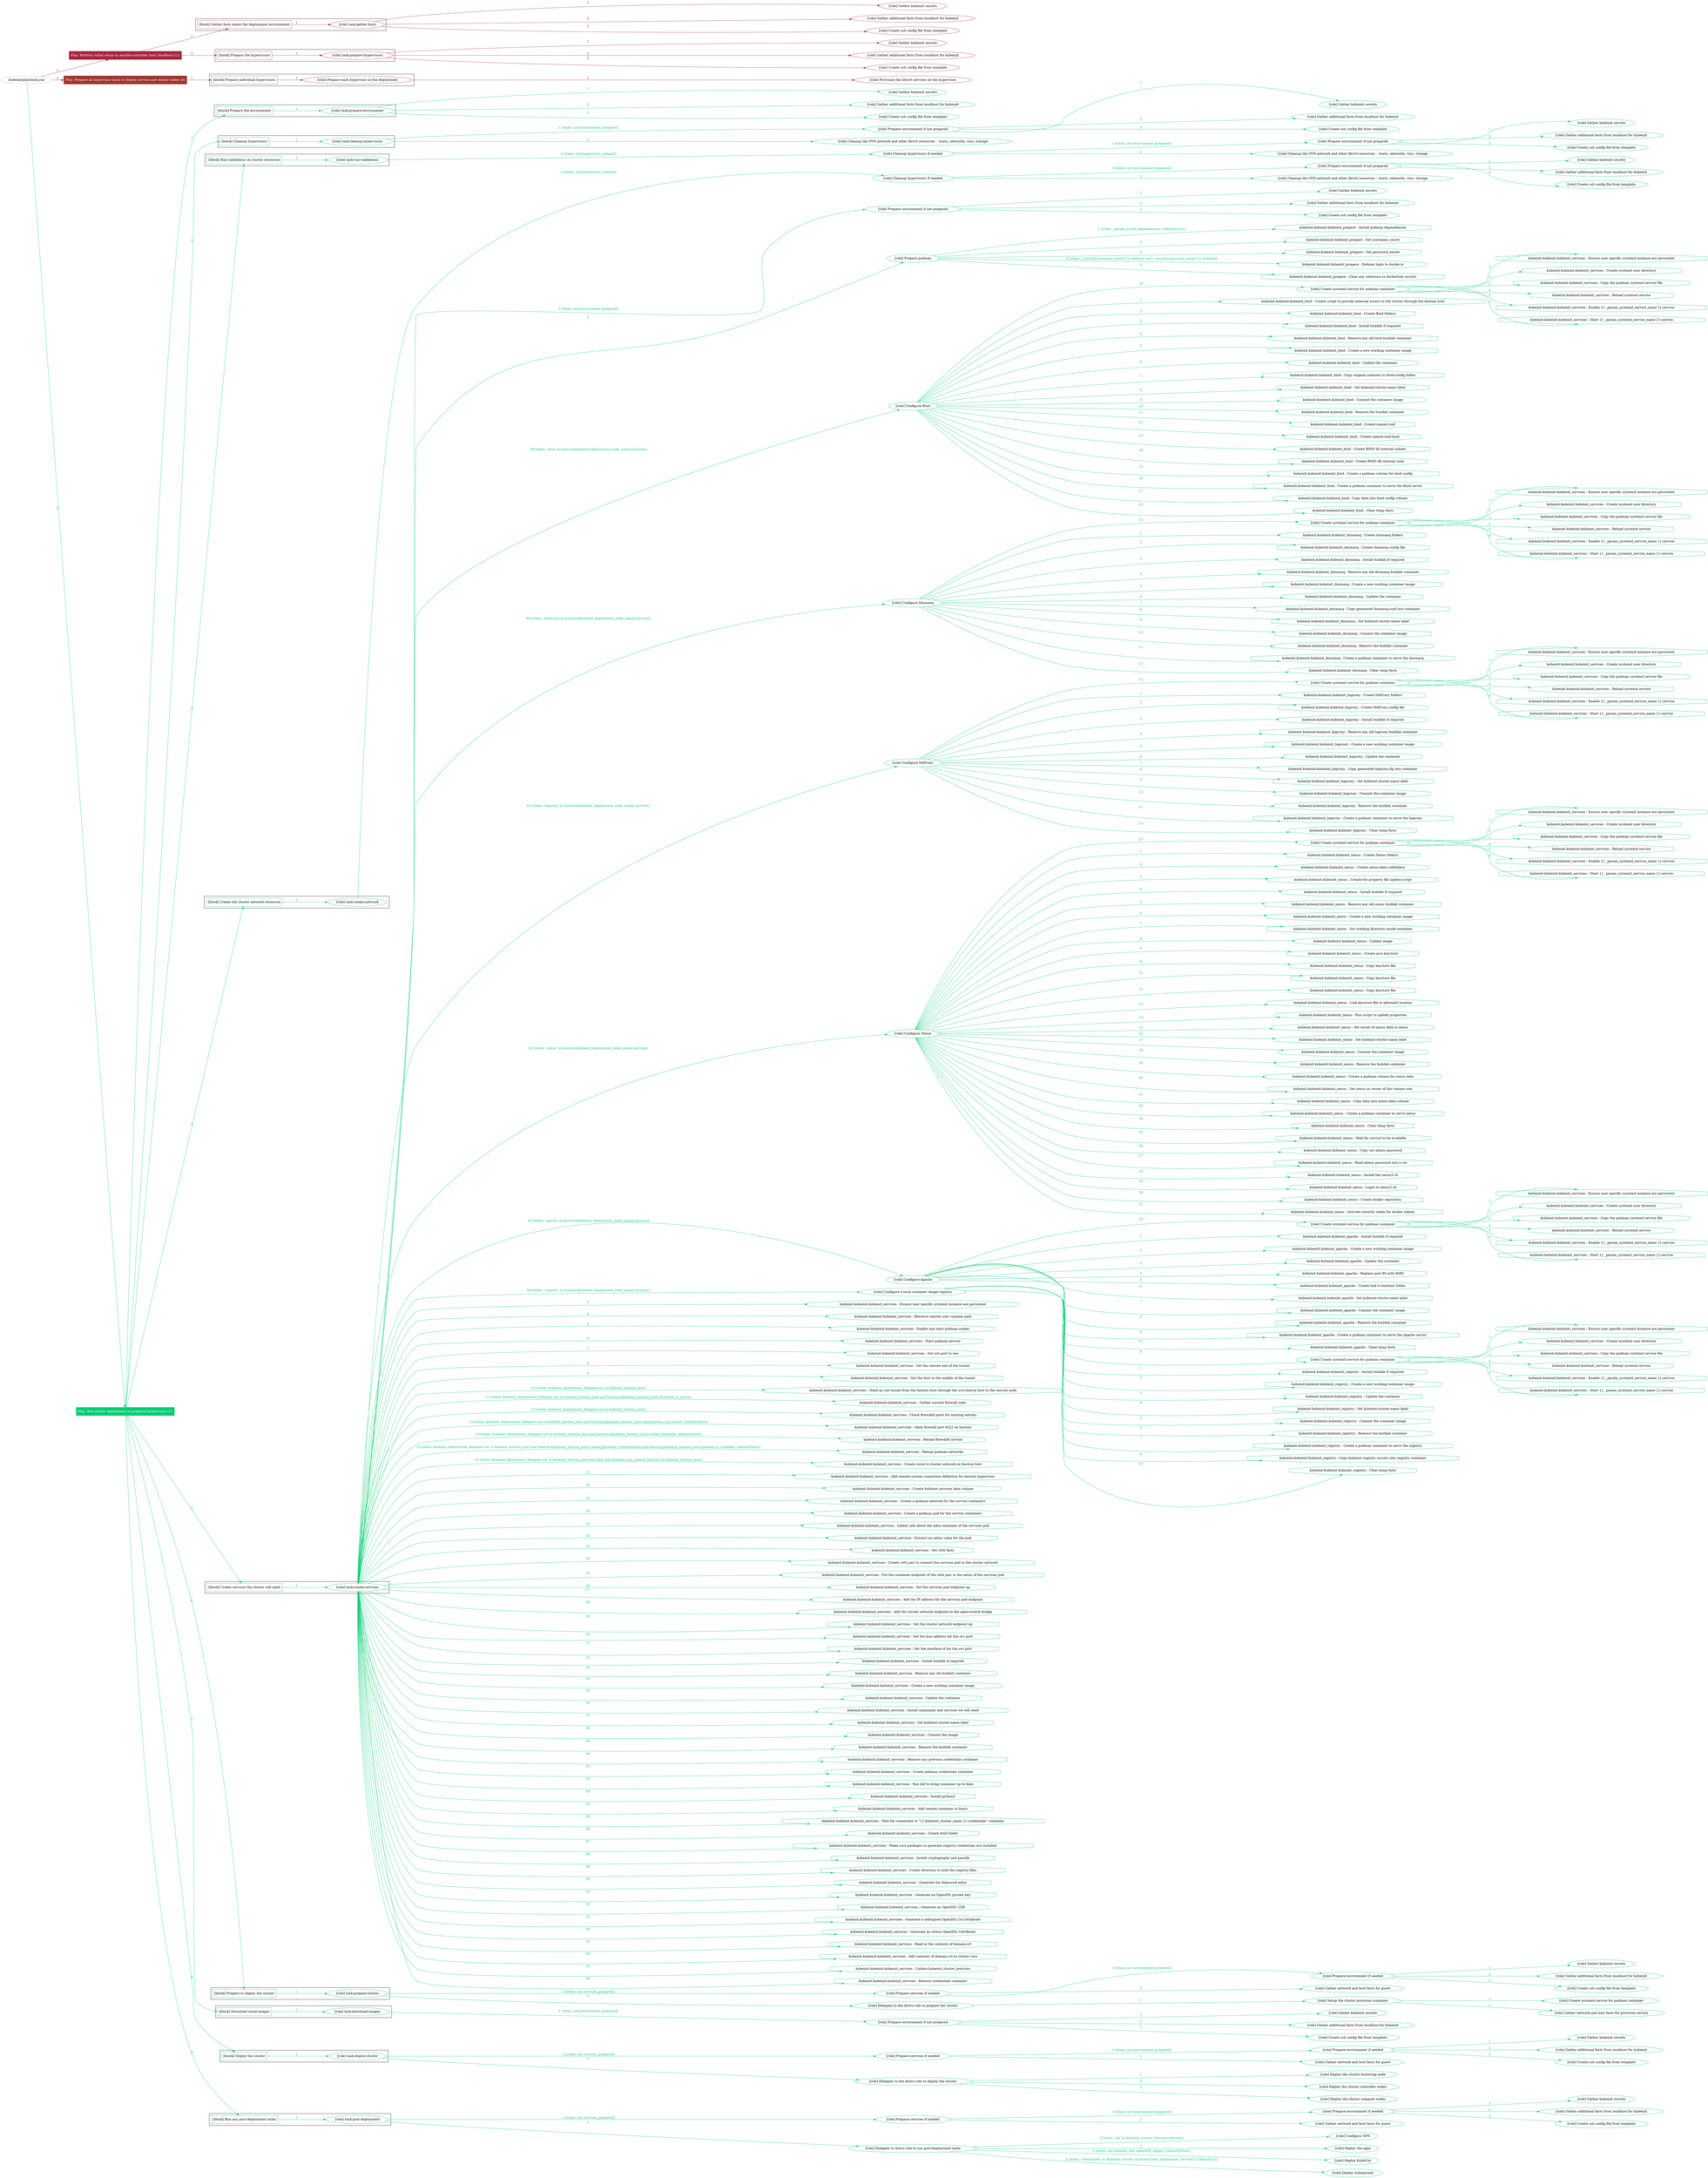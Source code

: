 digraph {
	graph [concentrate=true ordering=in rankdir=LR ratio=fill]
	edge [esep=5 sep=10]
	"kubeinit/playbook.yml" [URL="/home/runner/work/kubeinit/kubeinit/kubeinit/playbook.yml" id=playbook_9ae2ed8f style=dotted]
	play_84ceedde [label="Play: Perform initial setup on ansible-controller host (localhost) (1)" URL="/home/runner/work/kubeinit/kubeinit/kubeinit/playbook.yml" color="#a7253d" fontcolor="#ffffff" id=play_84ceedde shape=box style=filled tooltip=localhost]
	"kubeinit/playbook.yml" -> play_84ceedde [label="1 " color="#a7253d" fontcolor="#a7253d" id=edge_a839b9f0 labeltooltip="1 " tooltip="1 "]
	subgraph "Gather kubeinit secrets" {
		role_d9886d35 [label="[role] Gather kubeinit secrets" URL="/home/runner/.ansible/collections/ansible_collections/kubeinit/kubeinit/roles/kubeinit_prepare/tasks/gather_kubeinit_facts.yml" color="#a7253d" id=role_d9886d35 tooltip="Gather kubeinit secrets"]
	}
	subgraph "Gather additional facts from localhost for kubeinit" {
		role_7984b15a [label="[role] Gather additional facts from localhost for kubeinit" URL="/home/runner/.ansible/collections/ansible_collections/kubeinit/kubeinit/roles/kubeinit_prepare/tasks/gather_kubeinit_facts.yml" color="#a7253d" id=role_7984b15a tooltip="Gather additional facts from localhost for kubeinit"]
	}
	subgraph "Create ssh config file from template" {
		role_5548282f [label="[role] Create ssh config file from template" URL="/home/runner/.ansible/collections/ansible_collections/kubeinit/kubeinit/roles/kubeinit_prepare/tasks/gather_kubeinit_facts.yml" color="#a7253d" id=role_5548282f tooltip="Create ssh config file from template"]
	}
	subgraph "task-gather-facts" {
		role_851c228b [label="[role] task-gather-facts" URL="/home/runner/work/kubeinit/kubeinit/kubeinit/playbook.yml" color="#a7253d" id=role_851c228b tooltip="task-gather-facts"]
		role_851c228b -> role_d9886d35 [label="1 " color="#a7253d" fontcolor="#a7253d" id=edge_5c2c8155 labeltooltip="1 " tooltip="1 "]
		role_851c228b -> role_7984b15a [label="2 " color="#a7253d" fontcolor="#a7253d" id=edge_21fc3145 labeltooltip="2 " tooltip="2 "]
		role_851c228b -> role_5548282f [label="3 " color="#a7253d" fontcolor="#a7253d" id=edge_2926141b labeltooltip="3 " tooltip="3 "]
	}
	subgraph "Gather kubeinit secrets" {
		role_081bcb37 [label="[role] Gather kubeinit secrets" URL="/home/runner/.ansible/collections/ansible_collections/kubeinit/kubeinit/roles/kubeinit_prepare/tasks/gather_kubeinit_facts.yml" color="#a7253d" id=role_081bcb37 tooltip="Gather kubeinit secrets"]
	}
	subgraph "Gather additional facts from localhost for kubeinit" {
		role_c6b564fa [label="[role] Gather additional facts from localhost for kubeinit" URL="/home/runner/.ansible/collections/ansible_collections/kubeinit/kubeinit/roles/kubeinit_prepare/tasks/gather_kubeinit_facts.yml" color="#a7253d" id=role_c6b564fa tooltip="Gather additional facts from localhost for kubeinit"]
	}
	subgraph "Create ssh config file from template" {
		role_f8d84298 [label="[role] Create ssh config file from template" URL="/home/runner/.ansible/collections/ansible_collections/kubeinit/kubeinit/roles/kubeinit_prepare/tasks/gather_kubeinit_facts.yml" color="#a7253d" id=role_f8d84298 tooltip="Create ssh config file from template"]
	}
	subgraph "task-prepare-hypervisors" {
		role_eb78099c [label="[role] task-prepare-hypervisors" URL="/home/runner/work/kubeinit/kubeinit/kubeinit/playbook.yml" color="#a7253d" id=role_eb78099c tooltip="task-prepare-hypervisors"]
		role_eb78099c -> role_081bcb37 [label="1 " color="#a7253d" fontcolor="#a7253d" id=edge_ef60b581 labeltooltip="1 " tooltip="1 "]
		role_eb78099c -> role_c6b564fa [label="2 " color="#a7253d" fontcolor="#a7253d" id=edge_b466eb7e labeltooltip="2 " tooltip="2 "]
		role_eb78099c -> role_f8d84298 [label="3 " color="#a7253d" fontcolor="#a7253d" id=edge_1b5b39b5 labeltooltip="3 " tooltip="3 "]
	}
	subgraph "Play: Perform initial setup on ansible-controller host (localhost) (1)" {
		play_84ceedde -> block_1583a4ab [label=1 color="#a7253d" fontcolor="#a7253d" id=edge_110de372 labeltooltip=1 tooltip=1]
		subgraph cluster_block_1583a4ab {
			block_1583a4ab [label="[block] Gather facts about the deployment environment" URL="/home/runner/work/kubeinit/kubeinit/kubeinit/playbook.yml" color="#a7253d" id=block_1583a4ab labeltooltip="Gather facts about the deployment environment" shape=box tooltip="Gather facts about the deployment environment"]
			block_1583a4ab -> role_851c228b [label="1 " color="#a7253d" fontcolor="#a7253d" id=edge_e425b381 labeltooltip="1 " tooltip="1 "]
		}
		play_84ceedde -> block_88bff9da [label=2 color="#a7253d" fontcolor="#a7253d" id=edge_c3269fd1 labeltooltip=2 tooltip=2]
		subgraph cluster_block_88bff9da {
			block_88bff9da [label="[block] Prepare the hypervisors" URL="/home/runner/work/kubeinit/kubeinit/kubeinit/playbook.yml" color="#a7253d" id=block_88bff9da labeltooltip="Prepare the hypervisors" shape=box tooltip="Prepare the hypervisors"]
			block_88bff9da -> role_eb78099c [label="1 " color="#a7253d" fontcolor="#a7253d" id=edge_eab182f4 labeltooltip="1 " tooltip="1 "]
		}
	}
	play_e3c880ef [label="Play: Prepare all hypervisor hosts to deploy service and cluster nodes (0)" URL="/home/runner/work/kubeinit/kubeinit/kubeinit/playbook.yml" color="#9f332d" fontcolor="#ffffff" id=play_e3c880ef shape=box style=filled tooltip="Play: Prepare all hypervisor hosts to deploy service and cluster nodes (0)"]
	"kubeinit/playbook.yml" -> play_e3c880ef [label="2 " color="#9f332d" fontcolor="#9f332d" id=edge_92c508a0 labeltooltip="2 " tooltip="2 "]
	subgraph "Provision the libvirt services on the hypervisor" {
		role_85ebfc68 [label="[role] Provision the libvirt services on the hypervisor" URL="/home/runner/.ansible/collections/ansible_collections/kubeinit/kubeinit/roles/kubeinit_prepare/tasks/prepare_hypervisor.yml" color="#9f332d" id=role_85ebfc68 tooltip="Provision the libvirt services on the hypervisor"]
	}
	subgraph "Prepare each hypervisor in the deployment" {
		role_e0e8c5b6 [label="[role] Prepare each hypervisor in the deployment" URL="/home/runner/work/kubeinit/kubeinit/kubeinit/playbook.yml" color="#9f332d" id=role_e0e8c5b6 tooltip="Prepare each hypervisor in the deployment"]
		role_e0e8c5b6 -> role_85ebfc68 [label="1 " color="#9f332d" fontcolor="#9f332d" id=edge_e9357f5d labeltooltip="1 " tooltip="1 "]
	}
	subgraph "Play: Prepare all hypervisor hosts to deploy service and cluster nodes (0)" {
		play_e3c880ef -> block_248c101c [label=1 color="#9f332d" fontcolor="#9f332d" id=edge_74fea403 labeltooltip=1 tooltip=1]
		subgraph cluster_block_248c101c {
			block_248c101c [label="[block] Prepare individual hypervisors" URL="/home/runner/work/kubeinit/kubeinit/kubeinit/playbook.yml" color="#9f332d" id=block_248c101c labeltooltip="Prepare individual hypervisors" shape=box tooltip="Prepare individual hypervisors"]
			block_248c101c -> role_e0e8c5b6 [label="1 " color="#9f332d" fontcolor="#9f332d" id=edge_7ac966f6 labeltooltip="1 " tooltip="1 "]
		}
	}
	play_786cd8a8 [label="Play: Run cluster deployment on prepared hypervisors (1)" URL="/home/runner/work/kubeinit/kubeinit/kubeinit/playbook.yml" color="#00cc70" fontcolor="#ffffff" id=play_786cd8a8 shape=box style=filled tooltip=localhost]
	"kubeinit/playbook.yml" -> play_786cd8a8 [label="3 " color="#00cc70" fontcolor="#00cc70" id=edge_5e52c590 labeltooltip="3 " tooltip="3 "]
	subgraph "Gather kubeinit secrets" {
		role_e5442b5b [label="[role] Gather kubeinit secrets" URL="/home/runner/.ansible/collections/ansible_collections/kubeinit/kubeinit/roles/kubeinit_prepare/tasks/gather_kubeinit_facts.yml" color="#00cc70" id=role_e5442b5b tooltip="Gather kubeinit secrets"]
	}
	subgraph "Gather additional facts from localhost for kubeinit" {
		role_b54f3315 [label="[role] Gather additional facts from localhost for kubeinit" URL="/home/runner/.ansible/collections/ansible_collections/kubeinit/kubeinit/roles/kubeinit_prepare/tasks/gather_kubeinit_facts.yml" color="#00cc70" id=role_b54f3315 tooltip="Gather additional facts from localhost for kubeinit"]
	}
	subgraph "Create ssh config file from template" {
		role_45e8b035 [label="[role] Create ssh config file from template" URL="/home/runner/.ansible/collections/ansible_collections/kubeinit/kubeinit/roles/kubeinit_prepare/tasks/gather_kubeinit_facts.yml" color="#00cc70" id=role_45e8b035 tooltip="Create ssh config file from template"]
	}
	subgraph "task-prepare-environment" {
		role_71a0f910 [label="[role] task-prepare-environment" URL="/home/runner/work/kubeinit/kubeinit/kubeinit/playbook.yml" color="#00cc70" id=role_71a0f910 tooltip="task-prepare-environment"]
		role_71a0f910 -> role_e5442b5b [label="1 " color="#00cc70" fontcolor="#00cc70" id=edge_27d984cb labeltooltip="1 " tooltip="1 "]
		role_71a0f910 -> role_b54f3315 [label="2 " color="#00cc70" fontcolor="#00cc70" id=edge_d675d2c0 labeltooltip="2 " tooltip="2 "]
		role_71a0f910 -> role_45e8b035 [label="3 " color="#00cc70" fontcolor="#00cc70" id=edge_0c3f3f20 labeltooltip="3 " tooltip="3 "]
	}
	subgraph "Gather kubeinit secrets" {
		role_75f3a015 [label="[role] Gather kubeinit secrets" URL="/home/runner/.ansible/collections/ansible_collections/kubeinit/kubeinit/roles/kubeinit_prepare/tasks/gather_kubeinit_facts.yml" color="#00cc70" id=role_75f3a015 tooltip="Gather kubeinit secrets"]
	}
	subgraph "Gather additional facts from localhost for kubeinit" {
		role_fb610d28 [label="[role] Gather additional facts from localhost for kubeinit" URL="/home/runner/.ansible/collections/ansible_collections/kubeinit/kubeinit/roles/kubeinit_prepare/tasks/gather_kubeinit_facts.yml" color="#00cc70" id=role_fb610d28 tooltip="Gather additional facts from localhost for kubeinit"]
	}
	subgraph "Create ssh config file from template" {
		role_9712afa9 [label="[role] Create ssh config file from template" URL="/home/runner/.ansible/collections/ansible_collections/kubeinit/kubeinit/roles/kubeinit_prepare/tasks/gather_kubeinit_facts.yml" color="#00cc70" id=role_9712afa9 tooltip="Create ssh config file from template"]
	}
	subgraph "Prepare environment if not prepared" {
		role_ca46cc68 [label="[role] Prepare environment if not prepared" URL="/home/runner/.ansible/collections/ansible_collections/kubeinit/kubeinit/roles/kubeinit_prepare/tasks/cleanup_hypervisors.yml" color="#00cc70" id=role_ca46cc68 tooltip="Prepare environment if not prepared"]
		role_ca46cc68 -> role_75f3a015 [label="1 " color="#00cc70" fontcolor="#00cc70" id=edge_99c45dee labeltooltip="1 " tooltip="1 "]
		role_ca46cc68 -> role_fb610d28 [label="2 " color="#00cc70" fontcolor="#00cc70" id=edge_a0aa55fa labeltooltip="2 " tooltip="2 "]
		role_ca46cc68 -> role_9712afa9 [label="3 " color="#00cc70" fontcolor="#00cc70" id=edge_c95826cc labeltooltip="3 " tooltip="3 "]
	}
	subgraph "Cleanup the OVN network and other libvirt resources -- hosts, networks, vms, storage" {
		role_736eaf42 [label="[role] Cleanup the OVN network and other libvirt resources -- hosts, networks, vms, storage" URL="/home/runner/.ansible/collections/ansible_collections/kubeinit/kubeinit/roles/kubeinit_prepare/tasks/cleanup_hypervisors.yml" color="#00cc70" id=role_736eaf42 tooltip="Cleanup the OVN network and other libvirt resources -- hosts, networks, vms, storage"]
	}
	subgraph "task-cleanup-hypervisors" {
		role_c99394e9 [label="[role] task-cleanup-hypervisors" URL="/home/runner/work/kubeinit/kubeinit/kubeinit/playbook.yml" color="#00cc70" id=role_c99394e9 tooltip="task-cleanup-hypervisors"]
		role_c99394e9 -> role_ca46cc68 [label="1 [when: not environment_prepared]" color="#00cc70" fontcolor="#00cc70" id=edge_62f482b2 labeltooltip="1 [when: not environment_prepared]" tooltip="1 [when: not environment_prepared]"]
		role_c99394e9 -> role_736eaf42 [label="2 " color="#00cc70" fontcolor="#00cc70" id=edge_4ce2f089 labeltooltip="2 " tooltip="2 "]
	}
	subgraph "Gather kubeinit secrets" {
		role_7a029ea0 [label="[role] Gather kubeinit secrets" URL="/home/runner/.ansible/collections/ansible_collections/kubeinit/kubeinit/roles/kubeinit_prepare/tasks/gather_kubeinit_facts.yml" color="#00cc70" id=role_7a029ea0 tooltip="Gather kubeinit secrets"]
	}
	subgraph "Gather additional facts from localhost for kubeinit" {
		role_e8eaa47a [label="[role] Gather additional facts from localhost for kubeinit" URL="/home/runner/.ansible/collections/ansible_collections/kubeinit/kubeinit/roles/kubeinit_prepare/tasks/gather_kubeinit_facts.yml" color="#00cc70" id=role_e8eaa47a tooltip="Gather additional facts from localhost for kubeinit"]
	}
	subgraph "Create ssh config file from template" {
		role_e469006a [label="[role] Create ssh config file from template" URL="/home/runner/.ansible/collections/ansible_collections/kubeinit/kubeinit/roles/kubeinit_prepare/tasks/gather_kubeinit_facts.yml" color="#00cc70" id=role_e469006a tooltip="Create ssh config file from template"]
	}
	subgraph "Prepare environment if not prepared" {
		role_35b791c3 [label="[role] Prepare environment if not prepared" URL="/home/runner/.ansible/collections/ansible_collections/kubeinit/kubeinit/roles/kubeinit_prepare/tasks/cleanup_hypervisors.yml" color="#00cc70" id=role_35b791c3 tooltip="Prepare environment if not prepared"]
		role_35b791c3 -> role_7a029ea0 [label="1 " color="#00cc70" fontcolor="#00cc70" id=edge_a5a9b266 labeltooltip="1 " tooltip="1 "]
		role_35b791c3 -> role_e8eaa47a [label="2 " color="#00cc70" fontcolor="#00cc70" id=edge_173345c6 labeltooltip="2 " tooltip="2 "]
		role_35b791c3 -> role_e469006a [label="3 " color="#00cc70" fontcolor="#00cc70" id=edge_aa82767a labeltooltip="3 " tooltip="3 "]
	}
	subgraph "Cleanup the OVN network and other libvirt resources -- hosts, networks, vms, storage" {
		role_63c1d9c3 [label="[role] Cleanup the OVN network and other libvirt resources -- hosts, networks, vms, storage" URL="/home/runner/.ansible/collections/ansible_collections/kubeinit/kubeinit/roles/kubeinit_prepare/tasks/cleanup_hypervisors.yml" color="#00cc70" id=role_63c1d9c3 tooltip="Cleanup the OVN network and other libvirt resources -- hosts, networks, vms, storage"]
	}
	subgraph "Cleanup hypervisors if needed" {
		role_0457bbfe [label="[role] Cleanup hypervisors if needed" URL="/home/runner/.ansible/collections/ansible_collections/kubeinit/kubeinit/roles/kubeinit_validations/tasks/main.yml" color="#00cc70" id=role_0457bbfe tooltip="Cleanup hypervisors if needed"]
		role_0457bbfe -> role_35b791c3 [label="1 [when: not environment_prepared]" color="#00cc70" fontcolor="#00cc70" id=edge_e70fd6b9 labeltooltip="1 [when: not environment_prepared]" tooltip="1 [when: not environment_prepared]"]
		role_0457bbfe -> role_63c1d9c3 [label="2 " color="#00cc70" fontcolor="#00cc70" id=edge_6ceee09a labeltooltip="2 " tooltip="2 "]
	}
	subgraph "task-run-validations" {
		role_69137670 [label="[role] task-run-validations" URL="/home/runner/work/kubeinit/kubeinit/kubeinit/playbook.yml" color="#00cc70" id=role_69137670 tooltip="task-run-validations"]
		role_69137670 -> role_0457bbfe [label="1 [when: not hypervisors_cleaned]" color="#00cc70" fontcolor="#00cc70" id=edge_e9539e45 labeltooltip="1 [when: not hypervisors_cleaned]" tooltip="1 [when: not hypervisors_cleaned]"]
	}
	subgraph "Gather kubeinit secrets" {
		role_b2bf38c1 [label="[role] Gather kubeinit secrets" URL="/home/runner/.ansible/collections/ansible_collections/kubeinit/kubeinit/roles/kubeinit_prepare/tasks/gather_kubeinit_facts.yml" color="#00cc70" id=role_b2bf38c1 tooltip="Gather kubeinit secrets"]
	}
	subgraph "Gather additional facts from localhost for kubeinit" {
		role_b3d12d47 [label="[role] Gather additional facts from localhost for kubeinit" URL="/home/runner/.ansible/collections/ansible_collections/kubeinit/kubeinit/roles/kubeinit_prepare/tasks/gather_kubeinit_facts.yml" color="#00cc70" id=role_b3d12d47 tooltip="Gather additional facts from localhost for kubeinit"]
	}
	subgraph "Create ssh config file from template" {
		role_bf6005bb [label="[role] Create ssh config file from template" URL="/home/runner/.ansible/collections/ansible_collections/kubeinit/kubeinit/roles/kubeinit_prepare/tasks/gather_kubeinit_facts.yml" color="#00cc70" id=role_bf6005bb tooltip="Create ssh config file from template"]
	}
	subgraph "Prepare environment if not prepared" {
		role_02222b21 [label="[role] Prepare environment if not prepared" URL="/home/runner/.ansible/collections/ansible_collections/kubeinit/kubeinit/roles/kubeinit_prepare/tasks/cleanup_hypervisors.yml" color="#00cc70" id=role_02222b21 tooltip="Prepare environment if not prepared"]
		role_02222b21 -> role_b2bf38c1 [label="1 " color="#00cc70" fontcolor="#00cc70" id=edge_e2867d3b labeltooltip="1 " tooltip="1 "]
		role_02222b21 -> role_b3d12d47 [label="2 " color="#00cc70" fontcolor="#00cc70" id=edge_ad037244 labeltooltip="2 " tooltip="2 "]
		role_02222b21 -> role_bf6005bb [label="3 " color="#00cc70" fontcolor="#00cc70" id=edge_67029e49 labeltooltip="3 " tooltip="3 "]
	}
	subgraph "Cleanup the OVN network and other libvirt resources -- hosts, networks, vms, storage" {
		role_86ae1664 [label="[role] Cleanup the OVN network and other libvirt resources -- hosts, networks, vms, storage" URL="/home/runner/.ansible/collections/ansible_collections/kubeinit/kubeinit/roles/kubeinit_prepare/tasks/cleanup_hypervisors.yml" color="#00cc70" id=role_86ae1664 tooltip="Cleanup the OVN network and other libvirt resources -- hosts, networks, vms, storage"]
	}
	subgraph "Cleanup hypervisors if needed" {
		role_6ef786f7 [label="[role] Cleanup hypervisors if needed" URL="/home/runner/.ansible/collections/ansible_collections/kubeinit/kubeinit/roles/kubeinit_libvirt/tasks/create_network.yml" color="#00cc70" id=role_6ef786f7 tooltip="Cleanup hypervisors if needed"]
		role_6ef786f7 -> role_02222b21 [label="1 [when: not environment_prepared]" color="#00cc70" fontcolor="#00cc70" id=edge_f0212104 labeltooltip="1 [when: not environment_prepared]" tooltip="1 [when: not environment_prepared]"]
		role_6ef786f7 -> role_86ae1664 [label="2 " color="#00cc70" fontcolor="#00cc70" id=edge_94597681 labeltooltip="2 " tooltip="2 "]
	}
	subgraph "task-create-network" {
		role_1a0c6816 [label="[role] task-create-network" URL="/home/runner/work/kubeinit/kubeinit/kubeinit/playbook.yml" color="#00cc70" id=role_1a0c6816 tooltip="task-create-network"]
		role_1a0c6816 -> role_6ef786f7 [label="1 [when: not hypervisors_cleaned]" color="#00cc70" fontcolor="#00cc70" id=edge_03b83b8c labeltooltip="1 [when: not hypervisors_cleaned]" tooltip="1 [when: not hypervisors_cleaned]"]
	}
	subgraph "Gather kubeinit secrets" {
		role_4ec3a31b [label="[role] Gather kubeinit secrets" URL="/home/runner/.ansible/collections/ansible_collections/kubeinit/kubeinit/roles/kubeinit_prepare/tasks/gather_kubeinit_facts.yml" color="#00cc70" id=role_4ec3a31b tooltip="Gather kubeinit secrets"]
	}
	subgraph "Gather additional facts from localhost for kubeinit" {
		role_f84d93d4 [label="[role] Gather additional facts from localhost for kubeinit" URL="/home/runner/.ansible/collections/ansible_collections/kubeinit/kubeinit/roles/kubeinit_prepare/tasks/gather_kubeinit_facts.yml" color="#00cc70" id=role_f84d93d4 tooltip="Gather additional facts from localhost for kubeinit"]
	}
	subgraph "Create ssh config file from template" {
		role_6229655c [label="[role] Create ssh config file from template" URL="/home/runner/.ansible/collections/ansible_collections/kubeinit/kubeinit/roles/kubeinit_prepare/tasks/gather_kubeinit_facts.yml" color="#00cc70" id=role_6229655c tooltip="Create ssh config file from template"]
	}
	subgraph "Prepare environment if not prepared" {
		role_e3a4e44e [label="[role] Prepare environment if not prepared" URL="/home/runner/.ansible/collections/ansible_collections/kubeinit/kubeinit/roles/kubeinit_services/tasks/main.yml" color="#00cc70" id=role_e3a4e44e tooltip="Prepare environment if not prepared"]
		role_e3a4e44e -> role_4ec3a31b [label="1 " color="#00cc70" fontcolor="#00cc70" id=edge_e3200c5c labeltooltip="1 " tooltip="1 "]
		role_e3a4e44e -> role_f84d93d4 [label="2 " color="#00cc70" fontcolor="#00cc70" id=edge_04560c69 labeltooltip="2 " tooltip="2 "]
		role_e3a4e44e -> role_6229655c [label="3 " color="#00cc70" fontcolor="#00cc70" id=edge_5eda8401 labeltooltip="3 " tooltip="3 "]
	}
	subgraph "Prepare podman" {
		role_e7f2d9cf [label="[role] Prepare podman" URL="/home/runner/.ansible/collections/ansible_collections/kubeinit/kubeinit/roles/kubeinit_services/tasks/00_create_service_pod.yml" color="#00cc70" id=role_e7f2d9cf tooltip="Prepare podman"]
		task_63c76a2d [label="kubeinit.kubeinit.kubeinit_prepare : Install podman dependencies" URL="/home/runner/.ansible/collections/ansible_collections/kubeinit/kubeinit/roles/kubeinit_prepare/tasks/prepare_podman.yml" color="#00cc70" id=task_63c76a2d shape=octagon tooltip="kubeinit.kubeinit.kubeinit_prepare : Install podman dependencies"]
		role_e7f2d9cf -> task_63c76a2d [label="1 [when: _param_install_dependencies | default(true)]" color="#00cc70" fontcolor="#00cc70" id=edge_1908b5c0 labeltooltip="1 [when: _param_install_dependencies | default(true)]" tooltip="1 [when: _param_install_dependencies | default(true)]"]
		task_76d1c9db [label="kubeinit.kubeinit.kubeinit_prepare : Set username_secret" URL="/home/runner/.ansible/collections/ansible_collections/kubeinit/kubeinit/roles/kubeinit_prepare/tasks/prepare_podman.yml" color="#00cc70" id=task_76d1c9db shape=octagon tooltip="kubeinit.kubeinit.kubeinit_prepare : Set username_secret"]
		role_e7f2d9cf -> task_76d1c9db [label="2 " color="#00cc70" fontcolor="#00cc70" id=edge_1d57e42b labeltooltip="2 " tooltip="2 "]
		task_6013349f [label="kubeinit.kubeinit.kubeinit_prepare : Set password_secret" URL="/home/runner/.ansible/collections/ansible_collections/kubeinit/kubeinit/roles/kubeinit_prepare/tasks/prepare_podman.yml" color="#00cc70" id=task_6013349f shape=octagon tooltip="kubeinit.kubeinit.kubeinit_prepare : Set password_secret"]
		role_e7f2d9cf -> task_6013349f [label="3 " color="#00cc70" fontcolor="#00cc70" id=edge_b4b3c5c5 labeltooltip="3 " tooltip="3 "]
		task_e82e3173 [label="kubeinit.kubeinit.kubeinit_prepare : Podman login to docker.io" URL="/home/runner/.ansible/collections/ansible_collections/kubeinit/kubeinit/roles/kubeinit_prepare/tasks/prepare_podman.yml" color="#00cc70" id=task_e82e3173 shape=octagon tooltip="kubeinit.kubeinit.kubeinit_prepare : Podman login to docker.io"]
		role_e7f2d9cf -> task_e82e3173 [label="4 [when: (_results['username_secret'] is defined) and (_results['password_secret'] is defined)]" color="#00cc70" fontcolor="#00cc70" id=edge_06513552 labeltooltip="4 [when: (_results['username_secret'] is defined) and (_results['password_secret'] is defined)]" tooltip="4 [when: (_results['username_secret'] is defined) and (_results['password_secret'] is defined)]"]
		task_75625089 [label="kubeinit.kubeinit.kubeinit_prepare : Clear any reference to dockerhub secrets" URL="/home/runner/.ansible/collections/ansible_collections/kubeinit/kubeinit/roles/kubeinit_prepare/tasks/prepare_podman.yml" color="#00cc70" id=task_75625089 shape=octagon tooltip="kubeinit.kubeinit.kubeinit_prepare : Clear any reference to dockerhub secrets"]
		role_e7f2d9cf -> task_75625089 [label="5 " color="#00cc70" fontcolor="#00cc70" id=edge_3759b620 labeltooltip="5 " tooltip="5 "]
	}
	subgraph "Create systemd service for podman container" {
		role_753ad635 [label="[role] Create systemd service for podman container" URL="/home/runner/.ansible/collections/ansible_collections/kubeinit/kubeinit/roles/kubeinit_bind/tasks/main.yml" color="#00cc70" id=role_753ad635 tooltip="Create systemd service for podman container"]
		task_ca9c293d [label="kubeinit.kubeinit.kubeinit_services : Ensure user specific systemd instance are persistent" URL="/home/runner/.ansible/collections/ansible_collections/kubeinit/kubeinit/roles/kubeinit_services/tasks/create_managed_service.yml" color="#00cc70" id=task_ca9c293d shape=octagon tooltip="kubeinit.kubeinit.kubeinit_services : Ensure user specific systemd instance are persistent"]
		role_753ad635 -> task_ca9c293d [label="1 " color="#00cc70" fontcolor="#00cc70" id=edge_e516f8b3 labeltooltip="1 " tooltip="1 "]
		task_e375b178 [label="kubeinit.kubeinit.kubeinit_services : Create systemd user directory" URL="/home/runner/.ansible/collections/ansible_collections/kubeinit/kubeinit/roles/kubeinit_services/tasks/create_managed_service.yml" color="#00cc70" id=task_e375b178 shape=octagon tooltip="kubeinit.kubeinit.kubeinit_services : Create systemd user directory"]
		role_753ad635 -> task_e375b178 [label="2 " color="#00cc70" fontcolor="#00cc70" id=edge_e23e0ada labeltooltip="2 " tooltip="2 "]
		task_d0b3709f [label="kubeinit.kubeinit.kubeinit_services : Copy the podman systemd service file" URL="/home/runner/.ansible/collections/ansible_collections/kubeinit/kubeinit/roles/kubeinit_services/tasks/create_managed_service.yml" color="#00cc70" id=task_d0b3709f shape=octagon tooltip="kubeinit.kubeinit.kubeinit_services : Copy the podman systemd service file"]
		role_753ad635 -> task_d0b3709f [label="3 " color="#00cc70" fontcolor="#00cc70" id=edge_24197586 labeltooltip="3 " tooltip="3 "]
		task_96c676db [label="kubeinit.kubeinit.kubeinit_services : Reload systemd service" URL="/home/runner/.ansible/collections/ansible_collections/kubeinit/kubeinit/roles/kubeinit_services/tasks/create_managed_service.yml" color="#00cc70" id=task_96c676db shape=octagon tooltip="kubeinit.kubeinit.kubeinit_services : Reload systemd service"]
		role_753ad635 -> task_96c676db [label="4 " color="#00cc70" fontcolor="#00cc70" id=edge_fe7195e8 labeltooltip="4 " tooltip="4 "]
		task_f148c2f0 [label="kubeinit.kubeinit.kubeinit_services : Enable {{ _param_systemd_service_name }}.service" URL="/home/runner/.ansible/collections/ansible_collections/kubeinit/kubeinit/roles/kubeinit_services/tasks/create_managed_service.yml" color="#00cc70" id=task_f148c2f0 shape=octagon tooltip="kubeinit.kubeinit.kubeinit_services : Enable {{ _param_systemd_service_name }}.service"]
		role_753ad635 -> task_f148c2f0 [label="5 " color="#00cc70" fontcolor="#00cc70" id=edge_de996958 labeltooltip="5 " tooltip="5 "]
		task_e9c0810e [label="kubeinit.kubeinit.kubeinit_services : Start {{ _param_systemd_service_name }}.service" URL="/home/runner/.ansible/collections/ansible_collections/kubeinit/kubeinit/roles/kubeinit_services/tasks/create_managed_service.yml" color="#00cc70" id=task_e9c0810e shape=octagon tooltip="kubeinit.kubeinit.kubeinit_services : Start {{ _param_systemd_service_name }}.service"]
		role_753ad635 -> task_e9c0810e [label="6 " color="#00cc70" fontcolor="#00cc70" id=edge_8d751c60 labeltooltip="6 " tooltip="6 "]
	}
	subgraph "Configure Bind" {
		role_8bfb050a [label="[role] Configure Bind" URL="/home/runner/.ansible/collections/ansible_collections/kubeinit/kubeinit/roles/kubeinit_services/tasks/start_services_containers.yml" color="#00cc70" id=role_8bfb050a tooltip="Configure Bind"]
		task_00dc7143 [label="kubeinit.kubeinit.kubeinit_bind : Create script to provide external access to the cluster through the bastion host" URL="/home/runner/.ansible/collections/ansible_collections/kubeinit/kubeinit/roles/kubeinit_bind/tasks/main.yml" color="#00cc70" id=task_00dc7143 shape=octagon tooltip="kubeinit.kubeinit.kubeinit_bind : Create script to provide external access to the cluster through the bastion host"]
		role_8bfb050a -> task_00dc7143 [label="1 " color="#00cc70" fontcolor="#00cc70" id=edge_2e3fdafc labeltooltip="1 " tooltip="1 "]
		task_59524735 [label="kubeinit.kubeinit.kubeinit_bind : Create Bind folders" URL="/home/runner/.ansible/collections/ansible_collections/kubeinit/kubeinit/roles/kubeinit_bind/tasks/main.yml" color="#00cc70" id=task_59524735 shape=octagon tooltip="kubeinit.kubeinit.kubeinit_bind : Create Bind folders"]
		role_8bfb050a -> task_59524735 [label="2 " color="#00cc70" fontcolor="#00cc70" id=edge_9eb8b581 labeltooltip="2 " tooltip="2 "]
		task_dcb718fe [label="kubeinit.kubeinit.kubeinit_bind : Install buildah if required" URL="/home/runner/.ansible/collections/ansible_collections/kubeinit/kubeinit/roles/kubeinit_bind/tasks/main.yml" color="#00cc70" id=task_dcb718fe shape=octagon tooltip="kubeinit.kubeinit.kubeinit_bind : Install buildah if required"]
		role_8bfb050a -> task_dcb718fe [label="3 " color="#00cc70" fontcolor="#00cc70" id=edge_17838e06 labeltooltip="3 " tooltip="3 "]
		task_a4f92a6d [label="kubeinit.kubeinit.kubeinit_bind : Remove any old bind buildah container" URL="/home/runner/.ansible/collections/ansible_collections/kubeinit/kubeinit/roles/kubeinit_bind/tasks/main.yml" color="#00cc70" id=task_a4f92a6d shape=octagon tooltip="kubeinit.kubeinit.kubeinit_bind : Remove any old bind buildah container"]
		role_8bfb050a -> task_a4f92a6d [label="4 " color="#00cc70" fontcolor="#00cc70" id=edge_4264192c labeltooltip="4 " tooltip="4 "]
		task_fa5c7b4d [label="kubeinit.kubeinit.kubeinit_bind : Create a new working container image" URL="/home/runner/.ansible/collections/ansible_collections/kubeinit/kubeinit/roles/kubeinit_bind/tasks/main.yml" color="#00cc70" id=task_fa5c7b4d shape=octagon tooltip="kubeinit.kubeinit.kubeinit_bind : Create a new working container image"]
		role_8bfb050a -> task_fa5c7b4d [label="5 " color="#00cc70" fontcolor="#00cc70" id=edge_4034d960 labeltooltip="5 " tooltip="5 "]
		task_505208f6 [label="kubeinit.kubeinit.kubeinit_bind : Update the container" URL="/home/runner/.ansible/collections/ansible_collections/kubeinit/kubeinit/roles/kubeinit_bind/tasks/main.yml" color="#00cc70" id=task_505208f6 shape=octagon tooltip="kubeinit.kubeinit.kubeinit_bind : Update the container"]
		role_8bfb050a -> task_505208f6 [label="6 " color="#00cc70" fontcolor="#00cc70" id=edge_57bd9466 labeltooltip="6 " tooltip="6 "]
		task_f7099856 [label="kubeinit.kubeinit.kubeinit_bind : Copy original contents to /bind-config folder" URL="/home/runner/.ansible/collections/ansible_collections/kubeinit/kubeinit/roles/kubeinit_bind/tasks/main.yml" color="#00cc70" id=task_f7099856 shape=octagon tooltip="kubeinit.kubeinit.kubeinit_bind : Copy original contents to /bind-config folder"]
		role_8bfb050a -> task_f7099856 [label="7 " color="#00cc70" fontcolor="#00cc70" id=edge_d967bc2b labeltooltip="7 " tooltip="7 "]
		task_f5b14602 [label="kubeinit.kubeinit.kubeinit_bind : Set kubeinit-cluster-name label" URL="/home/runner/.ansible/collections/ansible_collections/kubeinit/kubeinit/roles/kubeinit_bind/tasks/main.yml" color="#00cc70" id=task_f5b14602 shape=octagon tooltip="kubeinit.kubeinit.kubeinit_bind : Set kubeinit-cluster-name label"]
		role_8bfb050a -> task_f5b14602 [label="8 " color="#00cc70" fontcolor="#00cc70" id=edge_24140cac labeltooltip="8 " tooltip="8 "]
		task_800b2a86 [label="kubeinit.kubeinit.kubeinit_bind : Commit the container image" URL="/home/runner/.ansible/collections/ansible_collections/kubeinit/kubeinit/roles/kubeinit_bind/tasks/main.yml" color="#00cc70" id=task_800b2a86 shape=octagon tooltip="kubeinit.kubeinit.kubeinit_bind : Commit the container image"]
		role_8bfb050a -> task_800b2a86 [label="9 " color="#00cc70" fontcolor="#00cc70" id=edge_02de9c4c labeltooltip="9 " tooltip="9 "]
		task_17915d58 [label="kubeinit.kubeinit.kubeinit_bind : Remove the buildah container" URL="/home/runner/.ansible/collections/ansible_collections/kubeinit/kubeinit/roles/kubeinit_bind/tasks/main.yml" color="#00cc70" id=task_17915d58 shape=octagon tooltip="kubeinit.kubeinit.kubeinit_bind : Remove the buildah container"]
		role_8bfb050a -> task_17915d58 [label="10 " color="#00cc70" fontcolor="#00cc70" id=edge_56b538fe labeltooltip="10 " tooltip="10 "]
		task_e77e5060 [label="kubeinit.kubeinit.kubeinit_bind : Create named.conf" URL="/home/runner/.ansible/collections/ansible_collections/kubeinit/kubeinit/roles/kubeinit_bind/tasks/main.yml" color="#00cc70" id=task_e77e5060 shape=octagon tooltip="kubeinit.kubeinit.kubeinit_bind : Create named.conf"]
		role_8bfb050a -> task_e77e5060 [label="11 " color="#00cc70" fontcolor="#00cc70" id=edge_58131a8d labeltooltip="11 " tooltip="11 "]
		task_bce123c3 [label="kubeinit.kubeinit.kubeinit_bind : Create named.conf.local" URL="/home/runner/.ansible/collections/ansible_collections/kubeinit/kubeinit/roles/kubeinit_bind/tasks/main.yml" color="#00cc70" id=task_bce123c3 shape=octagon tooltip="kubeinit.kubeinit.kubeinit_bind : Create named.conf.local"]
		role_8bfb050a -> task_bce123c3 [label="12 " color="#00cc70" fontcolor="#00cc70" id=edge_6d55459e labeltooltip="12 " tooltip="12 "]
		task_5123dddc [label="kubeinit.kubeinit.kubeinit_bind : Create BIND db internal subnet" URL="/home/runner/.ansible/collections/ansible_collections/kubeinit/kubeinit/roles/kubeinit_bind/tasks/main.yml" color="#00cc70" id=task_5123dddc shape=octagon tooltip="kubeinit.kubeinit.kubeinit_bind : Create BIND db internal subnet"]
		role_8bfb050a -> task_5123dddc [label="13 " color="#00cc70" fontcolor="#00cc70" id=edge_9d419ad0 labeltooltip="13 " tooltip="13 "]
		task_ae71929e [label="kubeinit.kubeinit.kubeinit_bind : Create BIND db internal zone" URL="/home/runner/.ansible/collections/ansible_collections/kubeinit/kubeinit/roles/kubeinit_bind/tasks/main.yml" color="#00cc70" id=task_ae71929e shape=octagon tooltip="kubeinit.kubeinit.kubeinit_bind : Create BIND db internal zone"]
		role_8bfb050a -> task_ae71929e [label="14 " color="#00cc70" fontcolor="#00cc70" id=edge_d235b570 labeltooltip="14 " tooltip="14 "]
		task_a92808cf [label="kubeinit.kubeinit.kubeinit_bind : Create a podman volume for bind config" URL="/home/runner/.ansible/collections/ansible_collections/kubeinit/kubeinit/roles/kubeinit_bind/tasks/main.yml" color="#00cc70" id=task_a92808cf shape=octagon tooltip="kubeinit.kubeinit.kubeinit_bind : Create a podman volume for bind config"]
		role_8bfb050a -> task_a92808cf [label="15 " color="#00cc70" fontcolor="#00cc70" id=edge_5b4603b1 labeltooltip="15 " tooltip="15 "]
		task_de3b552b [label="kubeinit.kubeinit.kubeinit_bind : Create a podman container to serve the Bind server" URL="/home/runner/.ansible/collections/ansible_collections/kubeinit/kubeinit/roles/kubeinit_bind/tasks/main.yml" color="#00cc70" id=task_de3b552b shape=octagon tooltip="kubeinit.kubeinit.kubeinit_bind : Create a podman container to serve the Bind server"]
		role_8bfb050a -> task_de3b552b [label="16 " color="#00cc70" fontcolor="#00cc70" id=edge_1b0e1c3c labeltooltip="16 " tooltip="16 "]
		task_b303b29e [label="kubeinit.kubeinit.kubeinit_bind : Copy data into bind config volume" URL="/home/runner/.ansible/collections/ansible_collections/kubeinit/kubeinit/roles/kubeinit_bind/tasks/main.yml" color="#00cc70" id=task_b303b29e shape=octagon tooltip="kubeinit.kubeinit.kubeinit_bind : Copy data into bind config volume"]
		role_8bfb050a -> task_b303b29e [label="17 " color="#00cc70" fontcolor="#00cc70" id=edge_a0ec7290 labeltooltip="17 " tooltip="17 "]
		role_8bfb050a -> role_753ad635 [label="18 " color="#00cc70" fontcolor="#00cc70" id=edge_239fe323 labeltooltip="18 " tooltip="18 "]
		task_f25a598e [label="kubeinit.kubeinit.kubeinit_bind : Clear temp facts" URL="/home/runner/.ansible/collections/ansible_collections/kubeinit/kubeinit/roles/kubeinit_bind/tasks/main.yml" color="#00cc70" id=task_f25a598e shape=octagon tooltip="kubeinit.kubeinit.kubeinit_bind : Clear temp facts"]
		role_8bfb050a -> task_f25a598e [label="19 " color="#00cc70" fontcolor="#00cc70" id=edge_bec54dfc labeltooltip="19 " tooltip="19 "]
	}
	subgraph "Create systemd service for podman container" {
		role_3f19c070 [label="[role] Create systemd service for podman container" URL="/home/runner/.ansible/collections/ansible_collections/kubeinit/kubeinit/roles/kubeinit_dnsmasq/tasks/main.yml" color="#00cc70" id=role_3f19c070 tooltip="Create systemd service for podman container"]
		task_5c05c6f3 [label="kubeinit.kubeinit.kubeinit_services : Ensure user specific systemd instance are persistent" URL="/home/runner/.ansible/collections/ansible_collections/kubeinit/kubeinit/roles/kubeinit_services/tasks/create_managed_service.yml" color="#00cc70" id=task_5c05c6f3 shape=octagon tooltip="kubeinit.kubeinit.kubeinit_services : Ensure user specific systemd instance are persistent"]
		role_3f19c070 -> task_5c05c6f3 [label="1 " color="#00cc70" fontcolor="#00cc70" id=edge_23405ce4 labeltooltip="1 " tooltip="1 "]
		task_b09404ac [label="kubeinit.kubeinit.kubeinit_services : Create systemd user directory" URL="/home/runner/.ansible/collections/ansible_collections/kubeinit/kubeinit/roles/kubeinit_services/tasks/create_managed_service.yml" color="#00cc70" id=task_b09404ac shape=octagon tooltip="kubeinit.kubeinit.kubeinit_services : Create systemd user directory"]
		role_3f19c070 -> task_b09404ac [label="2 " color="#00cc70" fontcolor="#00cc70" id=edge_70ad56d0 labeltooltip="2 " tooltip="2 "]
		task_3634786b [label="kubeinit.kubeinit.kubeinit_services : Copy the podman systemd service file" URL="/home/runner/.ansible/collections/ansible_collections/kubeinit/kubeinit/roles/kubeinit_services/tasks/create_managed_service.yml" color="#00cc70" id=task_3634786b shape=octagon tooltip="kubeinit.kubeinit.kubeinit_services : Copy the podman systemd service file"]
		role_3f19c070 -> task_3634786b [label="3 " color="#00cc70" fontcolor="#00cc70" id=edge_638be03b labeltooltip="3 " tooltip="3 "]
		task_85eea706 [label="kubeinit.kubeinit.kubeinit_services : Reload systemd service" URL="/home/runner/.ansible/collections/ansible_collections/kubeinit/kubeinit/roles/kubeinit_services/tasks/create_managed_service.yml" color="#00cc70" id=task_85eea706 shape=octagon tooltip="kubeinit.kubeinit.kubeinit_services : Reload systemd service"]
		role_3f19c070 -> task_85eea706 [label="4 " color="#00cc70" fontcolor="#00cc70" id=edge_aacd6cc6 labeltooltip="4 " tooltip="4 "]
		task_33af0c1a [label="kubeinit.kubeinit.kubeinit_services : Enable {{ _param_systemd_service_name }}.service" URL="/home/runner/.ansible/collections/ansible_collections/kubeinit/kubeinit/roles/kubeinit_services/tasks/create_managed_service.yml" color="#00cc70" id=task_33af0c1a shape=octagon tooltip="kubeinit.kubeinit.kubeinit_services : Enable {{ _param_systemd_service_name }}.service"]
		role_3f19c070 -> task_33af0c1a [label="5 " color="#00cc70" fontcolor="#00cc70" id=edge_cf52cda5 labeltooltip="5 " tooltip="5 "]
		task_6a88dbcb [label="kubeinit.kubeinit.kubeinit_services : Start {{ _param_systemd_service_name }}.service" URL="/home/runner/.ansible/collections/ansible_collections/kubeinit/kubeinit/roles/kubeinit_services/tasks/create_managed_service.yml" color="#00cc70" id=task_6a88dbcb shape=octagon tooltip="kubeinit.kubeinit.kubeinit_services : Start {{ _param_systemd_service_name }}.service"]
		role_3f19c070 -> task_6a88dbcb [label="6 " color="#00cc70" fontcolor="#00cc70" id=edge_196a0aca labeltooltip="6 " tooltip="6 "]
	}
	subgraph "Configure Dnsmasq" {
		role_c9cefe8b [label="[role] Configure Dnsmasq" URL="/home/runner/.ansible/collections/ansible_collections/kubeinit/kubeinit/roles/kubeinit_services/tasks/start_services_containers.yml" color="#00cc70" id=role_c9cefe8b tooltip="Configure Dnsmasq"]
		task_f3b06e77 [label="kubeinit.kubeinit.kubeinit_dnsmasq : Create dnsmasq folders" URL="/home/runner/.ansible/collections/ansible_collections/kubeinit/kubeinit/roles/kubeinit_dnsmasq/tasks/main.yml" color="#00cc70" id=task_f3b06e77 shape=octagon tooltip="kubeinit.kubeinit.kubeinit_dnsmasq : Create dnsmasq folders"]
		role_c9cefe8b -> task_f3b06e77 [label="1 " color="#00cc70" fontcolor="#00cc70" id=edge_865faa5e labeltooltip="1 " tooltip="1 "]
		task_a10d91a6 [label="kubeinit.kubeinit.kubeinit_dnsmasq : Create dnsmasq config file" URL="/home/runner/.ansible/collections/ansible_collections/kubeinit/kubeinit/roles/kubeinit_dnsmasq/tasks/main.yml" color="#00cc70" id=task_a10d91a6 shape=octagon tooltip="kubeinit.kubeinit.kubeinit_dnsmasq : Create dnsmasq config file"]
		role_c9cefe8b -> task_a10d91a6 [label="2 " color="#00cc70" fontcolor="#00cc70" id=edge_eaee006d labeltooltip="2 " tooltip="2 "]
		task_b7505c3e [label="kubeinit.kubeinit.kubeinit_dnsmasq : Install buildah if required" URL="/home/runner/.ansible/collections/ansible_collections/kubeinit/kubeinit/roles/kubeinit_dnsmasq/tasks/main.yml" color="#00cc70" id=task_b7505c3e shape=octagon tooltip="kubeinit.kubeinit.kubeinit_dnsmasq : Install buildah if required"]
		role_c9cefe8b -> task_b7505c3e [label="3 " color="#00cc70" fontcolor="#00cc70" id=edge_4a9d59bd labeltooltip="3 " tooltip="3 "]
		task_a78762ac [label="kubeinit.kubeinit.kubeinit_dnsmasq : Remove any old dnsmasq buildah container" URL="/home/runner/.ansible/collections/ansible_collections/kubeinit/kubeinit/roles/kubeinit_dnsmasq/tasks/main.yml" color="#00cc70" id=task_a78762ac shape=octagon tooltip="kubeinit.kubeinit.kubeinit_dnsmasq : Remove any old dnsmasq buildah container"]
		role_c9cefe8b -> task_a78762ac [label="4 " color="#00cc70" fontcolor="#00cc70" id=edge_d39f2d17 labeltooltip="4 " tooltip="4 "]
		task_fe8267ad [label="kubeinit.kubeinit.kubeinit_dnsmasq : Create a new working container image" URL="/home/runner/.ansible/collections/ansible_collections/kubeinit/kubeinit/roles/kubeinit_dnsmasq/tasks/main.yml" color="#00cc70" id=task_fe8267ad shape=octagon tooltip="kubeinit.kubeinit.kubeinit_dnsmasq : Create a new working container image"]
		role_c9cefe8b -> task_fe8267ad [label="5 " color="#00cc70" fontcolor="#00cc70" id=edge_52d6a38e labeltooltip="5 " tooltip="5 "]
		task_caf7ae63 [label="kubeinit.kubeinit.kubeinit_dnsmasq : Update the container" URL="/home/runner/.ansible/collections/ansible_collections/kubeinit/kubeinit/roles/kubeinit_dnsmasq/tasks/main.yml" color="#00cc70" id=task_caf7ae63 shape=octagon tooltip="kubeinit.kubeinit.kubeinit_dnsmasq : Update the container"]
		role_c9cefe8b -> task_caf7ae63 [label="6 " color="#00cc70" fontcolor="#00cc70" id=edge_80145b63 labeltooltip="6 " tooltip="6 "]
		task_d3e1a144 [label="kubeinit.kubeinit.kubeinit_dnsmasq : Copy generated dnsmasq.conf into container" URL="/home/runner/.ansible/collections/ansible_collections/kubeinit/kubeinit/roles/kubeinit_dnsmasq/tasks/main.yml" color="#00cc70" id=task_d3e1a144 shape=octagon tooltip="kubeinit.kubeinit.kubeinit_dnsmasq : Copy generated dnsmasq.conf into container"]
		role_c9cefe8b -> task_d3e1a144 [label="7 " color="#00cc70" fontcolor="#00cc70" id=edge_ce80eb02 labeltooltip="7 " tooltip="7 "]
		task_c1be7f5e [label="kubeinit.kubeinit.kubeinit_dnsmasq : Set kubeinit-cluster-name label" URL="/home/runner/.ansible/collections/ansible_collections/kubeinit/kubeinit/roles/kubeinit_dnsmasq/tasks/main.yml" color="#00cc70" id=task_c1be7f5e shape=octagon tooltip="kubeinit.kubeinit.kubeinit_dnsmasq : Set kubeinit-cluster-name label"]
		role_c9cefe8b -> task_c1be7f5e [label="8 " color="#00cc70" fontcolor="#00cc70" id=edge_32b0034b labeltooltip="8 " tooltip="8 "]
		task_8948e4f4 [label="kubeinit.kubeinit.kubeinit_dnsmasq : Commit the container image" URL="/home/runner/.ansible/collections/ansible_collections/kubeinit/kubeinit/roles/kubeinit_dnsmasq/tasks/main.yml" color="#00cc70" id=task_8948e4f4 shape=octagon tooltip="kubeinit.kubeinit.kubeinit_dnsmasq : Commit the container image"]
		role_c9cefe8b -> task_8948e4f4 [label="9 " color="#00cc70" fontcolor="#00cc70" id=edge_e86bf3e0 labeltooltip="9 " tooltip="9 "]
		task_047227d4 [label="kubeinit.kubeinit.kubeinit_dnsmasq : Remove the buildah container" URL="/home/runner/.ansible/collections/ansible_collections/kubeinit/kubeinit/roles/kubeinit_dnsmasq/tasks/main.yml" color="#00cc70" id=task_047227d4 shape=octagon tooltip="kubeinit.kubeinit.kubeinit_dnsmasq : Remove the buildah container"]
		role_c9cefe8b -> task_047227d4 [label="10 " color="#00cc70" fontcolor="#00cc70" id=edge_d6b104f5 labeltooltip="10 " tooltip="10 "]
		task_4aab203d [label="kubeinit.kubeinit.kubeinit_dnsmasq : Create a podman container to serve the dnsmasq" URL="/home/runner/.ansible/collections/ansible_collections/kubeinit/kubeinit/roles/kubeinit_dnsmasq/tasks/main.yml" color="#00cc70" id=task_4aab203d shape=octagon tooltip="kubeinit.kubeinit.kubeinit_dnsmasq : Create a podman container to serve the dnsmasq"]
		role_c9cefe8b -> task_4aab203d [label="11 " color="#00cc70" fontcolor="#00cc70" id=edge_af03ffa3 labeltooltip="11 " tooltip="11 "]
		role_c9cefe8b -> role_3f19c070 [label="12 " color="#00cc70" fontcolor="#00cc70" id=edge_62f33745 labeltooltip="12 " tooltip="12 "]
		task_b4b91453 [label="kubeinit.kubeinit.kubeinit_dnsmasq : Clear temp facts" URL="/home/runner/.ansible/collections/ansible_collections/kubeinit/kubeinit/roles/kubeinit_dnsmasq/tasks/main.yml" color="#00cc70" id=task_b4b91453 shape=octagon tooltip="kubeinit.kubeinit.kubeinit_dnsmasq : Clear temp facts"]
		role_c9cefe8b -> task_b4b91453 [label="13 " color="#00cc70" fontcolor="#00cc70" id=edge_ed6b0ee0 labeltooltip="13 " tooltip="13 "]
	}
	subgraph "Create systemd service for podman container" {
		role_db6c3359 [label="[role] Create systemd service for podman container" URL="/home/runner/.ansible/collections/ansible_collections/kubeinit/kubeinit/roles/kubeinit_haproxy/tasks/main.yml" color="#00cc70" id=role_db6c3359 tooltip="Create systemd service for podman container"]
		task_62e23af1 [label="kubeinit.kubeinit.kubeinit_services : Ensure user specific systemd instance are persistent" URL="/home/runner/.ansible/collections/ansible_collections/kubeinit/kubeinit/roles/kubeinit_services/tasks/create_managed_service.yml" color="#00cc70" id=task_62e23af1 shape=octagon tooltip="kubeinit.kubeinit.kubeinit_services : Ensure user specific systemd instance are persistent"]
		role_db6c3359 -> task_62e23af1 [label="1 " color="#00cc70" fontcolor="#00cc70" id=edge_0e8b3c12 labeltooltip="1 " tooltip="1 "]
		task_1cf32f46 [label="kubeinit.kubeinit.kubeinit_services : Create systemd user directory" URL="/home/runner/.ansible/collections/ansible_collections/kubeinit/kubeinit/roles/kubeinit_services/tasks/create_managed_service.yml" color="#00cc70" id=task_1cf32f46 shape=octagon tooltip="kubeinit.kubeinit.kubeinit_services : Create systemd user directory"]
		role_db6c3359 -> task_1cf32f46 [label="2 " color="#00cc70" fontcolor="#00cc70" id=edge_9bac1cd4 labeltooltip="2 " tooltip="2 "]
		task_e135b162 [label="kubeinit.kubeinit.kubeinit_services : Copy the podman systemd service file" URL="/home/runner/.ansible/collections/ansible_collections/kubeinit/kubeinit/roles/kubeinit_services/tasks/create_managed_service.yml" color="#00cc70" id=task_e135b162 shape=octagon tooltip="kubeinit.kubeinit.kubeinit_services : Copy the podman systemd service file"]
		role_db6c3359 -> task_e135b162 [label="3 " color="#00cc70" fontcolor="#00cc70" id=edge_a9369163 labeltooltip="3 " tooltip="3 "]
		task_1638e789 [label="kubeinit.kubeinit.kubeinit_services : Reload systemd service" URL="/home/runner/.ansible/collections/ansible_collections/kubeinit/kubeinit/roles/kubeinit_services/tasks/create_managed_service.yml" color="#00cc70" id=task_1638e789 shape=octagon tooltip="kubeinit.kubeinit.kubeinit_services : Reload systemd service"]
		role_db6c3359 -> task_1638e789 [label="4 " color="#00cc70" fontcolor="#00cc70" id=edge_e65646da labeltooltip="4 " tooltip="4 "]
		task_17a503d4 [label="kubeinit.kubeinit.kubeinit_services : Enable {{ _param_systemd_service_name }}.service" URL="/home/runner/.ansible/collections/ansible_collections/kubeinit/kubeinit/roles/kubeinit_services/tasks/create_managed_service.yml" color="#00cc70" id=task_17a503d4 shape=octagon tooltip="kubeinit.kubeinit.kubeinit_services : Enable {{ _param_systemd_service_name }}.service"]
		role_db6c3359 -> task_17a503d4 [label="5 " color="#00cc70" fontcolor="#00cc70" id=edge_cb64ee14 labeltooltip="5 " tooltip="5 "]
		task_aafb641b [label="kubeinit.kubeinit.kubeinit_services : Start {{ _param_systemd_service_name }}.service" URL="/home/runner/.ansible/collections/ansible_collections/kubeinit/kubeinit/roles/kubeinit_services/tasks/create_managed_service.yml" color="#00cc70" id=task_aafb641b shape=octagon tooltip="kubeinit.kubeinit.kubeinit_services : Start {{ _param_systemd_service_name }}.service"]
		role_db6c3359 -> task_aafb641b [label="6 " color="#00cc70" fontcolor="#00cc70" id=edge_002217e2 labeltooltip="6 " tooltip="6 "]
	}
	subgraph "Configure HAProxy" {
		role_2aa10dfc [label="[role] Configure HAProxy" URL="/home/runner/.ansible/collections/ansible_collections/kubeinit/kubeinit/roles/kubeinit_services/tasks/start_services_containers.yml" color="#00cc70" id=role_2aa10dfc tooltip="Configure HAProxy"]
		task_97a585e7 [label="kubeinit.kubeinit.kubeinit_haproxy : Create HAProxy folders" URL="/home/runner/.ansible/collections/ansible_collections/kubeinit/kubeinit/roles/kubeinit_haproxy/tasks/main.yml" color="#00cc70" id=task_97a585e7 shape=octagon tooltip="kubeinit.kubeinit.kubeinit_haproxy : Create HAProxy folders"]
		role_2aa10dfc -> task_97a585e7 [label="1 " color="#00cc70" fontcolor="#00cc70" id=edge_72315947 labeltooltip="1 " tooltip="1 "]
		task_11847466 [label="kubeinit.kubeinit.kubeinit_haproxy : Create HAProxy config file" URL="/home/runner/.ansible/collections/ansible_collections/kubeinit/kubeinit/roles/kubeinit_haproxy/tasks/main.yml" color="#00cc70" id=task_11847466 shape=octagon tooltip="kubeinit.kubeinit.kubeinit_haproxy : Create HAProxy config file"]
		role_2aa10dfc -> task_11847466 [label="2 " color="#00cc70" fontcolor="#00cc70" id=edge_e9657e37 labeltooltip="2 " tooltip="2 "]
		task_c51bb256 [label="kubeinit.kubeinit.kubeinit_haproxy : Install buildah if required" URL="/home/runner/.ansible/collections/ansible_collections/kubeinit/kubeinit/roles/kubeinit_haproxy/tasks/main.yml" color="#00cc70" id=task_c51bb256 shape=octagon tooltip="kubeinit.kubeinit.kubeinit_haproxy : Install buildah if required"]
		role_2aa10dfc -> task_c51bb256 [label="3 " color="#00cc70" fontcolor="#00cc70" id=edge_999b8040 labeltooltip="3 " tooltip="3 "]
		task_102c9a50 [label="kubeinit.kubeinit.kubeinit_haproxy : Remove any old haproxy buildah container" URL="/home/runner/.ansible/collections/ansible_collections/kubeinit/kubeinit/roles/kubeinit_haproxy/tasks/main.yml" color="#00cc70" id=task_102c9a50 shape=octagon tooltip="kubeinit.kubeinit.kubeinit_haproxy : Remove any old haproxy buildah container"]
		role_2aa10dfc -> task_102c9a50 [label="4 " color="#00cc70" fontcolor="#00cc70" id=edge_9d404ce3 labeltooltip="4 " tooltip="4 "]
		task_1f2c764e [label="kubeinit.kubeinit.kubeinit_haproxy : Create a new working container image" URL="/home/runner/.ansible/collections/ansible_collections/kubeinit/kubeinit/roles/kubeinit_haproxy/tasks/main.yml" color="#00cc70" id=task_1f2c764e shape=octagon tooltip="kubeinit.kubeinit.kubeinit_haproxy : Create a new working container image"]
		role_2aa10dfc -> task_1f2c764e [label="5 " color="#00cc70" fontcolor="#00cc70" id=edge_0c78fb69 labeltooltip="5 " tooltip="5 "]
		task_814b61b5 [label="kubeinit.kubeinit.kubeinit_haproxy : Update the container" URL="/home/runner/.ansible/collections/ansible_collections/kubeinit/kubeinit/roles/kubeinit_haproxy/tasks/main.yml" color="#00cc70" id=task_814b61b5 shape=octagon tooltip="kubeinit.kubeinit.kubeinit_haproxy : Update the container"]
		role_2aa10dfc -> task_814b61b5 [label="6 " color="#00cc70" fontcolor="#00cc70" id=edge_8d75cd5e labeltooltip="6 " tooltip="6 "]
		task_ed83fd83 [label="kubeinit.kubeinit.kubeinit_haproxy : Copy generated haproxy.cfg into container" URL="/home/runner/.ansible/collections/ansible_collections/kubeinit/kubeinit/roles/kubeinit_haproxy/tasks/main.yml" color="#00cc70" id=task_ed83fd83 shape=octagon tooltip="kubeinit.kubeinit.kubeinit_haproxy : Copy generated haproxy.cfg into container"]
		role_2aa10dfc -> task_ed83fd83 [label="7 " color="#00cc70" fontcolor="#00cc70" id=edge_703e424a labeltooltip="7 " tooltip="7 "]
		task_27b63243 [label="kubeinit.kubeinit.kubeinit_haproxy : Set kubeinit-cluster-name label" URL="/home/runner/.ansible/collections/ansible_collections/kubeinit/kubeinit/roles/kubeinit_haproxy/tasks/main.yml" color="#00cc70" id=task_27b63243 shape=octagon tooltip="kubeinit.kubeinit.kubeinit_haproxy : Set kubeinit-cluster-name label"]
		role_2aa10dfc -> task_27b63243 [label="8 " color="#00cc70" fontcolor="#00cc70" id=edge_7f43ea6c labeltooltip="8 " tooltip="8 "]
		task_34eb436f [label="kubeinit.kubeinit.kubeinit_haproxy : Commit the container image" URL="/home/runner/.ansible/collections/ansible_collections/kubeinit/kubeinit/roles/kubeinit_haproxy/tasks/main.yml" color="#00cc70" id=task_34eb436f shape=octagon tooltip="kubeinit.kubeinit.kubeinit_haproxy : Commit the container image"]
		role_2aa10dfc -> task_34eb436f [label="9 " color="#00cc70" fontcolor="#00cc70" id=edge_4a1c8577 labeltooltip="9 " tooltip="9 "]
		task_6fa36694 [label="kubeinit.kubeinit.kubeinit_haproxy : Remove the buildah container" URL="/home/runner/.ansible/collections/ansible_collections/kubeinit/kubeinit/roles/kubeinit_haproxy/tasks/main.yml" color="#00cc70" id=task_6fa36694 shape=octagon tooltip="kubeinit.kubeinit.kubeinit_haproxy : Remove the buildah container"]
		role_2aa10dfc -> task_6fa36694 [label="10 " color="#00cc70" fontcolor="#00cc70" id=edge_95443229 labeltooltip="10 " tooltip="10 "]
		task_5edcaeff [label="kubeinit.kubeinit.kubeinit_haproxy : Create a podman container to serve the haproxy" URL="/home/runner/.ansible/collections/ansible_collections/kubeinit/kubeinit/roles/kubeinit_haproxy/tasks/main.yml" color="#00cc70" id=task_5edcaeff shape=octagon tooltip="kubeinit.kubeinit.kubeinit_haproxy : Create a podman container to serve the haproxy"]
		role_2aa10dfc -> task_5edcaeff [label="11 " color="#00cc70" fontcolor="#00cc70" id=edge_0ba42cf2 labeltooltip="11 " tooltip="11 "]
		role_2aa10dfc -> role_db6c3359 [label="12 " color="#00cc70" fontcolor="#00cc70" id=edge_d5171b64 labeltooltip="12 " tooltip="12 "]
		task_6ced0cb1 [label="kubeinit.kubeinit.kubeinit_haproxy : Clear temp facts" URL="/home/runner/.ansible/collections/ansible_collections/kubeinit/kubeinit/roles/kubeinit_haproxy/tasks/main.yml" color="#00cc70" id=task_6ced0cb1 shape=octagon tooltip="kubeinit.kubeinit.kubeinit_haproxy : Clear temp facts"]
		role_2aa10dfc -> task_6ced0cb1 [label="13 " color="#00cc70" fontcolor="#00cc70" id=edge_0cf07689 labeltooltip="13 " tooltip="13 "]
	}
	subgraph "Create systemd service for podman container" {
		role_7641c4f3 [label="[role] Create systemd service for podman container" URL="/home/runner/.ansible/collections/ansible_collections/kubeinit/kubeinit/roles/kubeinit_nexus/tasks/main.yml" color="#00cc70" id=role_7641c4f3 tooltip="Create systemd service for podman container"]
		task_4e0c2172 [label="kubeinit.kubeinit.kubeinit_services : Ensure user specific systemd instance are persistent" URL="/home/runner/.ansible/collections/ansible_collections/kubeinit/kubeinit/roles/kubeinit_services/tasks/create_managed_service.yml" color="#00cc70" id=task_4e0c2172 shape=octagon tooltip="kubeinit.kubeinit.kubeinit_services : Ensure user specific systemd instance are persistent"]
		role_7641c4f3 -> task_4e0c2172 [label="1 " color="#00cc70" fontcolor="#00cc70" id=edge_fbf9193d labeltooltip="1 " tooltip="1 "]
		task_715297df [label="kubeinit.kubeinit.kubeinit_services : Create systemd user directory" URL="/home/runner/.ansible/collections/ansible_collections/kubeinit/kubeinit/roles/kubeinit_services/tasks/create_managed_service.yml" color="#00cc70" id=task_715297df shape=octagon tooltip="kubeinit.kubeinit.kubeinit_services : Create systemd user directory"]
		role_7641c4f3 -> task_715297df [label="2 " color="#00cc70" fontcolor="#00cc70" id=edge_0cb5dd22 labeltooltip="2 " tooltip="2 "]
		task_44b7cb17 [label="kubeinit.kubeinit.kubeinit_services : Copy the podman systemd service file" URL="/home/runner/.ansible/collections/ansible_collections/kubeinit/kubeinit/roles/kubeinit_services/tasks/create_managed_service.yml" color="#00cc70" id=task_44b7cb17 shape=octagon tooltip="kubeinit.kubeinit.kubeinit_services : Copy the podman systemd service file"]
		role_7641c4f3 -> task_44b7cb17 [label="3 " color="#00cc70" fontcolor="#00cc70" id=edge_6a283644 labeltooltip="3 " tooltip="3 "]
		task_2f2ec11a [label="kubeinit.kubeinit.kubeinit_services : Reload systemd service" URL="/home/runner/.ansible/collections/ansible_collections/kubeinit/kubeinit/roles/kubeinit_services/tasks/create_managed_service.yml" color="#00cc70" id=task_2f2ec11a shape=octagon tooltip="kubeinit.kubeinit.kubeinit_services : Reload systemd service"]
		role_7641c4f3 -> task_2f2ec11a [label="4 " color="#00cc70" fontcolor="#00cc70" id=edge_c9ddcaca labeltooltip="4 " tooltip="4 "]
		task_cbb54fef [label="kubeinit.kubeinit.kubeinit_services : Enable {{ _param_systemd_service_name }}.service" URL="/home/runner/.ansible/collections/ansible_collections/kubeinit/kubeinit/roles/kubeinit_services/tasks/create_managed_service.yml" color="#00cc70" id=task_cbb54fef shape=octagon tooltip="kubeinit.kubeinit.kubeinit_services : Enable {{ _param_systemd_service_name }}.service"]
		role_7641c4f3 -> task_cbb54fef [label="5 " color="#00cc70" fontcolor="#00cc70" id=edge_e80b5182 labeltooltip="5 " tooltip="5 "]
		task_68ca6a45 [label="kubeinit.kubeinit.kubeinit_services : Start {{ _param_systemd_service_name }}.service" URL="/home/runner/.ansible/collections/ansible_collections/kubeinit/kubeinit/roles/kubeinit_services/tasks/create_managed_service.yml" color="#00cc70" id=task_68ca6a45 shape=octagon tooltip="kubeinit.kubeinit.kubeinit_services : Start {{ _param_systemd_service_name }}.service"]
		role_7641c4f3 -> task_68ca6a45 [label="6 " color="#00cc70" fontcolor="#00cc70" id=edge_3be44b1c labeltooltip="6 " tooltip="6 "]
	}
	subgraph "Configure Nexus" {
		role_ea726022 [label="[role] Configure Nexus" URL="/home/runner/.ansible/collections/ansible_collections/kubeinit/kubeinit/roles/kubeinit_services/tasks/start_services_containers.yml" color="#00cc70" id=role_ea726022 tooltip="Configure Nexus"]
		task_2daef45f [label="kubeinit.kubeinit.kubeinit_nexus : Create Nexus folders" URL="/home/runner/.ansible/collections/ansible_collections/kubeinit/kubeinit/roles/kubeinit_nexus/tasks/main.yml" color="#00cc70" id=task_2daef45f shape=octagon tooltip="kubeinit.kubeinit.kubeinit_nexus : Create Nexus folders"]
		role_ea726022 -> task_2daef45f [label="1 " color="#00cc70" fontcolor="#00cc70" id=edge_723721c9 labeltooltip="1 " tooltip="1 "]
		task_a0b64ab8 [label="kubeinit.kubeinit.kubeinit_nexus : Create nexus-data subfolders" URL="/home/runner/.ansible/collections/ansible_collections/kubeinit/kubeinit/roles/kubeinit_nexus/tasks/main.yml" color="#00cc70" id=task_a0b64ab8 shape=octagon tooltip="kubeinit.kubeinit.kubeinit_nexus : Create nexus-data subfolders"]
		role_ea726022 -> task_a0b64ab8 [label="2 " color="#00cc70" fontcolor="#00cc70" id=edge_3e22575a labeltooltip="2 " tooltip="2 "]
		task_c0eae2f1 [label="kubeinit.kubeinit.kubeinit_nexus : Create the property file update script" URL="/home/runner/.ansible/collections/ansible_collections/kubeinit/kubeinit/roles/kubeinit_nexus/tasks/main.yml" color="#00cc70" id=task_c0eae2f1 shape=octagon tooltip="kubeinit.kubeinit.kubeinit_nexus : Create the property file update script"]
		role_ea726022 -> task_c0eae2f1 [label="3 " color="#00cc70" fontcolor="#00cc70" id=edge_83057b53 labeltooltip="3 " tooltip="3 "]
		task_d3990e4f [label="kubeinit.kubeinit.kubeinit_nexus : Install buildah if required" URL="/home/runner/.ansible/collections/ansible_collections/kubeinit/kubeinit/roles/kubeinit_nexus/tasks/main.yml" color="#00cc70" id=task_d3990e4f shape=octagon tooltip="kubeinit.kubeinit.kubeinit_nexus : Install buildah if required"]
		role_ea726022 -> task_d3990e4f [label="4 " color="#00cc70" fontcolor="#00cc70" id=edge_4fedfd39 labeltooltip="4 " tooltip="4 "]
		task_74141823 [label="kubeinit.kubeinit.kubeinit_nexus : Remove any old nexus buildah container" URL="/home/runner/.ansible/collections/ansible_collections/kubeinit/kubeinit/roles/kubeinit_nexus/tasks/main.yml" color="#00cc70" id=task_74141823 shape=octagon tooltip="kubeinit.kubeinit.kubeinit_nexus : Remove any old nexus buildah container"]
		role_ea726022 -> task_74141823 [label="5 " color="#00cc70" fontcolor="#00cc70" id=edge_b09a4c2a labeltooltip="5 " tooltip="5 "]
		task_83159b98 [label="kubeinit.kubeinit.kubeinit_nexus : Create a new working container image" URL="/home/runner/.ansible/collections/ansible_collections/kubeinit/kubeinit/roles/kubeinit_nexus/tasks/main.yml" color="#00cc70" id=task_83159b98 shape=octagon tooltip="kubeinit.kubeinit.kubeinit_nexus : Create a new working container image"]
		role_ea726022 -> task_83159b98 [label="6 " color="#00cc70" fontcolor="#00cc70" id=edge_da3af7f4 labeltooltip="6 " tooltip="6 "]
		task_56d7528b [label="kubeinit.kubeinit.kubeinit_nexus : Set working directory inside container" URL="/home/runner/.ansible/collections/ansible_collections/kubeinit/kubeinit/roles/kubeinit_nexus/tasks/main.yml" color="#00cc70" id=task_56d7528b shape=octagon tooltip="kubeinit.kubeinit.kubeinit_nexus : Set working directory inside container"]
		role_ea726022 -> task_56d7528b [label="7 " color="#00cc70" fontcolor="#00cc70" id=edge_72f43a73 labeltooltip="7 " tooltip="7 "]
		task_f5221cd5 [label="kubeinit.kubeinit.kubeinit_nexus : Update image" URL="/home/runner/.ansible/collections/ansible_collections/kubeinit/kubeinit/roles/kubeinit_nexus/tasks/main.yml" color="#00cc70" id=task_f5221cd5 shape=octagon tooltip="kubeinit.kubeinit.kubeinit_nexus : Update image"]
		role_ea726022 -> task_f5221cd5 [label="8 " color="#00cc70" fontcolor="#00cc70" id=edge_2237ed7c labeltooltip="8 " tooltip="8 "]
		task_fa7fee8d [label="kubeinit.kubeinit.kubeinit_nexus : Create java keystore" URL="/home/runner/.ansible/collections/ansible_collections/kubeinit/kubeinit/roles/kubeinit_nexus/tasks/main.yml" color="#00cc70" id=task_fa7fee8d shape=octagon tooltip="kubeinit.kubeinit.kubeinit_nexus : Create java keystore"]
		role_ea726022 -> task_fa7fee8d [label="9 " color="#00cc70" fontcolor="#00cc70" id=edge_f2962e1e labeltooltip="9 " tooltip="9 "]
		task_de483522 [label="kubeinit.kubeinit.kubeinit_nexus : Copy keystore file" URL="/home/runner/.ansible/collections/ansible_collections/kubeinit/kubeinit/roles/kubeinit_nexus/tasks/main.yml" color="#00cc70" id=task_de483522 shape=octagon tooltip="kubeinit.kubeinit.kubeinit_nexus : Copy keystore file"]
		role_ea726022 -> task_de483522 [label="10 " color="#00cc70" fontcolor="#00cc70" id=edge_77a0f7a6 labeltooltip="10 " tooltip="10 "]
		task_8b8c9b88 [label="kubeinit.kubeinit.kubeinit_nexus : Copy keystore file" URL="/home/runner/.ansible/collections/ansible_collections/kubeinit/kubeinit/roles/kubeinit_nexus/tasks/main.yml" color="#00cc70" id=task_8b8c9b88 shape=octagon tooltip="kubeinit.kubeinit.kubeinit_nexus : Copy keystore file"]
		role_ea726022 -> task_8b8c9b88 [label="11 " color="#00cc70" fontcolor="#00cc70" id=edge_71abe107 labeltooltip="11 " tooltip="11 "]
		task_18f64c44 [label="kubeinit.kubeinit.kubeinit_nexus : Copy keystore file" URL="/home/runner/.ansible/collections/ansible_collections/kubeinit/kubeinit/roles/kubeinit_nexus/tasks/main.yml" color="#00cc70" id=task_18f64c44 shape=octagon tooltip="kubeinit.kubeinit.kubeinit_nexus : Copy keystore file"]
		role_ea726022 -> task_18f64c44 [label="12 " color="#00cc70" fontcolor="#00cc70" id=edge_555fb11c labeltooltip="12 " tooltip="12 "]
		task_47e506bf [label="kubeinit.kubeinit.kubeinit_nexus : Link keystore file to alternate location" URL="/home/runner/.ansible/collections/ansible_collections/kubeinit/kubeinit/roles/kubeinit_nexus/tasks/main.yml" color="#00cc70" id=task_47e506bf shape=octagon tooltip="kubeinit.kubeinit.kubeinit_nexus : Link keystore file to alternate location"]
		role_ea726022 -> task_47e506bf [label="13 " color="#00cc70" fontcolor="#00cc70" id=edge_0ecd9e87 labeltooltip="13 " tooltip="13 "]
		task_a4725dd8 [label="kubeinit.kubeinit.kubeinit_nexus : Run script to update properties" URL="/home/runner/.ansible/collections/ansible_collections/kubeinit/kubeinit/roles/kubeinit_nexus/tasks/main.yml" color="#00cc70" id=task_a4725dd8 shape=octagon tooltip="kubeinit.kubeinit.kubeinit_nexus : Run script to update properties"]
		role_ea726022 -> task_a4725dd8 [label="14 " color="#00cc70" fontcolor="#00cc70" id=edge_4400215c labeltooltip="14 " tooltip="14 "]
		task_24aced9f [label="kubeinit.kubeinit.kubeinit_nexus : Set owner of nexus data to nexus" URL="/home/runner/.ansible/collections/ansible_collections/kubeinit/kubeinit/roles/kubeinit_nexus/tasks/main.yml" color="#00cc70" id=task_24aced9f shape=octagon tooltip="kubeinit.kubeinit.kubeinit_nexus : Set owner of nexus data to nexus"]
		role_ea726022 -> task_24aced9f [label="15 " color="#00cc70" fontcolor="#00cc70" id=edge_d5e13fc5 labeltooltip="15 " tooltip="15 "]
		task_3cb77981 [label="kubeinit.kubeinit.kubeinit_nexus : Set kubeinit-cluster-name label" URL="/home/runner/.ansible/collections/ansible_collections/kubeinit/kubeinit/roles/kubeinit_nexus/tasks/main.yml" color="#00cc70" id=task_3cb77981 shape=octagon tooltip="kubeinit.kubeinit.kubeinit_nexus : Set kubeinit-cluster-name label"]
		role_ea726022 -> task_3cb77981 [label="16 " color="#00cc70" fontcolor="#00cc70" id=edge_5dcc3f0a labeltooltip="16 " tooltip="16 "]
		task_dd77ff4c [label="kubeinit.kubeinit.kubeinit_nexus : Commit the container image" URL="/home/runner/.ansible/collections/ansible_collections/kubeinit/kubeinit/roles/kubeinit_nexus/tasks/main.yml" color="#00cc70" id=task_dd77ff4c shape=octagon tooltip="kubeinit.kubeinit.kubeinit_nexus : Commit the container image"]
		role_ea726022 -> task_dd77ff4c [label="17 " color="#00cc70" fontcolor="#00cc70" id=edge_4d365aff labeltooltip="17 " tooltip="17 "]
		task_b62645b5 [label="kubeinit.kubeinit.kubeinit_nexus : Remove the buildah container" URL="/home/runner/.ansible/collections/ansible_collections/kubeinit/kubeinit/roles/kubeinit_nexus/tasks/main.yml" color="#00cc70" id=task_b62645b5 shape=octagon tooltip="kubeinit.kubeinit.kubeinit_nexus : Remove the buildah container"]
		role_ea726022 -> task_b62645b5 [label="18 " color="#00cc70" fontcolor="#00cc70" id=edge_7a8d544c labeltooltip="18 " tooltip="18 "]
		task_2104c18e [label="kubeinit.kubeinit.kubeinit_nexus : Create a podman volume for nexus data" URL="/home/runner/.ansible/collections/ansible_collections/kubeinit/kubeinit/roles/kubeinit_nexus/tasks/main.yml" color="#00cc70" id=task_2104c18e shape=octagon tooltip="kubeinit.kubeinit.kubeinit_nexus : Create a podman volume for nexus data"]
		role_ea726022 -> task_2104c18e [label="19 " color="#00cc70" fontcolor="#00cc70" id=edge_61c6556b labeltooltip="19 " tooltip="19 "]
		task_0ab9e6af [label="kubeinit.kubeinit.kubeinit_nexus : Set nexus as owner of the volume root" URL="/home/runner/.ansible/collections/ansible_collections/kubeinit/kubeinit/roles/kubeinit_nexus/tasks/main.yml" color="#00cc70" id=task_0ab9e6af shape=octagon tooltip="kubeinit.kubeinit.kubeinit_nexus : Set nexus as owner of the volume root"]
		role_ea726022 -> task_0ab9e6af [label="20 " color="#00cc70" fontcolor="#00cc70" id=edge_eea16538 labeltooltip="20 " tooltip="20 "]
		task_bc9bc61a [label="kubeinit.kubeinit.kubeinit_nexus : Copy data into nexus-data volume" URL="/home/runner/.ansible/collections/ansible_collections/kubeinit/kubeinit/roles/kubeinit_nexus/tasks/main.yml" color="#00cc70" id=task_bc9bc61a shape=octagon tooltip="kubeinit.kubeinit.kubeinit_nexus : Copy data into nexus-data volume"]
		role_ea726022 -> task_bc9bc61a [label="21 " color="#00cc70" fontcolor="#00cc70" id=edge_dac5201e labeltooltip="21 " tooltip="21 "]
		task_eed3be9b [label="kubeinit.kubeinit.kubeinit_nexus : Create a podman container to serve nexus" URL="/home/runner/.ansible/collections/ansible_collections/kubeinit/kubeinit/roles/kubeinit_nexus/tasks/main.yml" color="#00cc70" id=task_eed3be9b shape=octagon tooltip="kubeinit.kubeinit.kubeinit_nexus : Create a podman container to serve nexus"]
		role_ea726022 -> task_eed3be9b [label="22 " color="#00cc70" fontcolor="#00cc70" id=edge_0efd2e4b labeltooltip="22 " tooltip="22 "]
		role_ea726022 -> role_7641c4f3 [label="23 " color="#00cc70" fontcolor="#00cc70" id=edge_aa482d7f labeltooltip="23 " tooltip="23 "]
		task_e3682227 [label="kubeinit.kubeinit.kubeinit_nexus : Clear temp facts" URL="/home/runner/.ansible/collections/ansible_collections/kubeinit/kubeinit/roles/kubeinit_nexus/tasks/main.yml" color="#00cc70" id=task_e3682227 shape=octagon tooltip="kubeinit.kubeinit.kubeinit_nexus : Clear temp facts"]
		role_ea726022 -> task_e3682227 [label="24 " color="#00cc70" fontcolor="#00cc70" id=edge_78647078 labeltooltip="24 " tooltip="24 "]
		task_5fefac8b [label="kubeinit.kubeinit.kubeinit_nexus : Wait for service to be available" URL="/home/runner/.ansible/collections/ansible_collections/kubeinit/kubeinit/roles/kubeinit_nexus/tasks/main.yml" color="#00cc70" id=task_5fefac8b shape=octagon tooltip="kubeinit.kubeinit.kubeinit_nexus : Wait for service to be available"]
		role_ea726022 -> task_5fefac8b [label="25 " color="#00cc70" fontcolor="#00cc70" id=edge_e137afea labeltooltip="25 " tooltip="25 "]
		task_f21fb59b [label="kubeinit.kubeinit.kubeinit_nexus : Copy out admin password" URL="/home/runner/.ansible/collections/ansible_collections/kubeinit/kubeinit/roles/kubeinit_nexus/tasks/main.yml" color="#00cc70" id=task_f21fb59b shape=octagon tooltip="kubeinit.kubeinit.kubeinit_nexus : Copy out admin password"]
		role_ea726022 -> task_f21fb59b [label="26 " color="#00cc70" fontcolor="#00cc70" id=edge_4c0f9f2e labeltooltip="26 " tooltip="26 "]
		task_ff35d3b0 [label="kubeinit.kubeinit.kubeinit_nexus : Read admin password into a var" URL="/home/runner/.ansible/collections/ansible_collections/kubeinit/kubeinit/roles/kubeinit_nexus/tasks/main.yml" color="#00cc70" id=task_ff35d3b0 shape=octagon tooltip="kubeinit.kubeinit.kubeinit_nexus : Read admin password into a var"]
		role_ea726022 -> task_ff35d3b0 [label="27 " color="#00cc70" fontcolor="#00cc70" id=edge_5726187d labeltooltip="27 " tooltip="27 "]
		task_595e8b3d [label="kubeinit.kubeinit.kubeinit_nexus : Install the nexus3 cli" URL="/home/runner/.ansible/collections/ansible_collections/kubeinit/kubeinit/roles/kubeinit_nexus/tasks/main.yml" color="#00cc70" id=task_595e8b3d shape=octagon tooltip="kubeinit.kubeinit.kubeinit_nexus : Install the nexus3 cli"]
		role_ea726022 -> task_595e8b3d [label="28 " color="#00cc70" fontcolor="#00cc70" id=edge_fd926ccc labeltooltip="28 " tooltip="28 "]
		task_159d6f12 [label="kubeinit.kubeinit.kubeinit_nexus : Login to nexus3 cli" URL="/home/runner/.ansible/collections/ansible_collections/kubeinit/kubeinit/roles/kubeinit_nexus/tasks/main.yml" color="#00cc70" id=task_159d6f12 shape=octagon tooltip="kubeinit.kubeinit.kubeinit_nexus : Login to nexus3 cli"]
		role_ea726022 -> task_159d6f12 [label="29 " color="#00cc70" fontcolor="#00cc70" id=edge_df9dfeba labeltooltip="29 " tooltip="29 "]
		task_9d0dc6d2 [label="kubeinit.kubeinit.kubeinit_nexus : Create docker repository" URL="/home/runner/.ansible/collections/ansible_collections/kubeinit/kubeinit/roles/kubeinit_nexus/tasks/main.yml" color="#00cc70" id=task_9d0dc6d2 shape=octagon tooltip="kubeinit.kubeinit.kubeinit_nexus : Create docker repository"]
		role_ea726022 -> task_9d0dc6d2 [label="30 " color="#00cc70" fontcolor="#00cc70" id=edge_21bfdb25 labeltooltip="30 " tooltip="30 "]
		task_4d9e7b3d [label="kubeinit.kubeinit.kubeinit_nexus : Activate security realm for docker tokens" URL="/home/runner/.ansible/collections/ansible_collections/kubeinit/kubeinit/roles/kubeinit_nexus/tasks/main.yml" color="#00cc70" id=task_4d9e7b3d shape=octagon tooltip="kubeinit.kubeinit.kubeinit_nexus : Activate security realm for docker tokens"]
		role_ea726022 -> task_4d9e7b3d [label="31 " color="#00cc70" fontcolor="#00cc70" id=edge_40eefcc8 labeltooltip="31 " tooltip="31 "]
	}
	subgraph "Create systemd service for podman container" {
		role_3774b5b2 [label="[role] Create systemd service for podman container" URL="/home/runner/.ansible/collections/ansible_collections/kubeinit/kubeinit/roles/kubeinit_apache/tasks/main.yml" color="#00cc70" id=role_3774b5b2 tooltip="Create systemd service for podman container"]
		task_549a912d [label="kubeinit.kubeinit.kubeinit_services : Ensure user specific systemd instance are persistent" URL="/home/runner/.ansible/collections/ansible_collections/kubeinit/kubeinit/roles/kubeinit_services/tasks/create_managed_service.yml" color="#00cc70" id=task_549a912d shape=octagon tooltip="kubeinit.kubeinit.kubeinit_services : Ensure user specific systemd instance are persistent"]
		role_3774b5b2 -> task_549a912d [label="1 " color="#00cc70" fontcolor="#00cc70" id=edge_ee57518d labeltooltip="1 " tooltip="1 "]
		task_83dd1bc6 [label="kubeinit.kubeinit.kubeinit_services : Create systemd user directory" URL="/home/runner/.ansible/collections/ansible_collections/kubeinit/kubeinit/roles/kubeinit_services/tasks/create_managed_service.yml" color="#00cc70" id=task_83dd1bc6 shape=octagon tooltip="kubeinit.kubeinit.kubeinit_services : Create systemd user directory"]
		role_3774b5b2 -> task_83dd1bc6 [label="2 " color="#00cc70" fontcolor="#00cc70" id=edge_0fe6dee0 labeltooltip="2 " tooltip="2 "]
		task_ab8d31cc [label="kubeinit.kubeinit.kubeinit_services : Copy the podman systemd service file" URL="/home/runner/.ansible/collections/ansible_collections/kubeinit/kubeinit/roles/kubeinit_services/tasks/create_managed_service.yml" color="#00cc70" id=task_ab8d31cc shape=octagon tooltip="kubeinit.kubeinit.kubeinit_services : Copy the podman systemd service file"]
		role_3774b5b2 -> task_ab8d31cc [label="3 " color="#00cc70" fontcolor="#00cc70" id=edge_c8e63e64 labeltooltip="3 " tooltip="3 "]
		task_05073cb5 [label="kubeinit.kubeinit.kubeinit_services : Reload systemd service" URL="/home/runner/.ansible/collections/ansible_collections/kubeinit/kubeinit/roles/kubeinit_services/tasks/create_managed_service.yml" color="#00cc70" id=task_05073cb5 shape=octagon tooltip="kubeinit.kubeinit.kubeinit_services : Reload systemd service"]
		role_3774b5b2 -> task_05073cb5 [label="4 " color="#00cc70" fontcolor="#00cc70" id=edge_30f1cf2d labeltooltip="4 " tooltip="4 "]
		task_95628a46 [label="kubeinit.kubeinit.kubeinit_services : Enable {{ _param_systemd_service_name }}.service" URL="/home/runner/.ansible/collections/ansible_collections/kubeinit/kubeinit/roles/kubeinit_services/tasks/create_managed_service.yml" color="#00cc70" id=task_95628a46 shape=octagon tooltip="kubeinit.kubeinit.kubeinit_services : Enable {{ _param_systemd_service_name }}.service"]
		role_3774b5b2 -> task_95628a46 [label="5 " color="#00cc70" fontcolor="#00cc70" id=edge_0707059d labeltooltip="5 " tooltip="5 "]
		task_1abf91d5 [label="kubeinit.kubeinit.kubeinit_services : Start {{ _param_systemd_service_name }}.service" URL="/home/runner/.ansible/collections/ansible_collections/kubeinit/kubeinit/roles/kubeinit_services/tasks/create_managed_service.yml" color="#00cc70" id=task_1abf91d5 shape=octagon tooltip="kubeinit.kubeinit.kubeinit_services : Start {{ _param_systemd_service_name }}.service"]
		role_3774b5b2 -> task_1abf91d5 [label="6 " color="#00cc70" fontcolor="#00cc70" id=edge_9ee430e6 labeltooltip="6 " tooltip="6 "]
	}
	subgraph "Configure Apache" {
		role_2d280fe3 [label="[role] Configure Apache" URL="/home/runner/.ansible/collections/ansible_collections/kubeinit/kubeinit/roles/kubeinit_services/tasks/start_services_containers.yml" color="#00cc70" id=role_2d280fe3 tooltip="Configure Apache"]
		task_e96adfea [label="kubeinit.kubeinit.kubeinit_apache : Install buildah if required" URL="/home/runner/.ansible/collections/ansible_collections/kubeinit/kubeinit/roles/kubeinit_apache/tasks/main.yml" color="#00cc70" id=task_e96adfea shape=octagon tooltip="kubeinit.kubeinit.kubeinit_apache : Install buildah if required"]
		role_2d280fe3 -> task_e96adfea [label="1 " color="#00cc70" fontcolor="#00cc70" id=edge_9a23d3bd labeltooltip="1 " tooltip="1 "]
		task_ce575476 [label="kubeinit.kubeinit.kubeinit_apache : Create a new working container image" URL="/home/runner/.ansible/collections/ansible_collections/kubeinit/kubeinit/roles/kubeinit_apache/tasks/main.yml" color="#00cc70" id=task_ce575476 shape=octagon tooltip="kubeinit.kubeinit.kubeinit_apache : Create a new working container image"]
		role_2d280fe3 -> task_ce575476 [label="2 " color="#00cc70" fontcolor="#00cc70" id=edge_18d8f0d3 labeltooltip="2 " tooltip="2 "]
		task_5040cc44 [label="kubeinit.kubeinit.kubeinit_apache : Update the container" URL="/home/runner/.ansible/collections/ansible_collections/kubeinit/kubeinit/roles/kubeinit_apache/tasks/main.yml" color="#00cc70" id=task_5040cc44 shape=octagon tooltip="kubeinit.kubeinit.kubeinit_apache : Update the container"]
		role_2d280fe3 -> task_5040cc44 [label="3 " color="#00cc70" fontcolor="#00cc70" id=edge_146abe67 labeltooltip="3 " tooltip="3 "]
		task_7795014f [label="kubeinit.kubeinit.kubeinit_apache : Replace port 80 with 8080" URL="/home/runner/.ansible/collections/ansible_collections/kubeinit/kubeinit/roles/kubeinit_apache/tasks/main.yml" color="#00cc70" id=task_7795014f shape=octagon tooltip="kubeinit.kubeinit.kubeinit_apache : Replace port 80 with 8080"]
		role_2d280fe3 -> task_7795014f [label="4 " color="#00cc70" fontcolor="#00cc70" id=edge_12e3d1dd labeltooltip="4 " tooltip="4 "]
		task_0ad02a1e [label="kubeinit.kubeinit.kubeinit_apache : Create link to kubeinit folder" URL="/home/runner/.ansible/collections/ansible_collections/kubeinit/kubeinit/roles/kubeinit_apache/tasks/main.yml" color="#00cc70" id=task_0ad02a1e shape=octagon tooltip="kubeinit.kubeinit.kubeinit_apache : Create link to kubeinit folder"]
		role_2d280fe3 -> task_0ad02a1e [label="5 " color="#00cc70" fontcolor="#00cc70" id=edge_ff9a56d8 labeltooltip="5 " tooltip="5 "]
		task_cf71a3ed [label="kubeinit.kubeinit.kubeinit_apache : Set kubeinit-cluster-name label" URL="/home/runner/.ansible/collections/ansible_collections/kubeinit/kubeinit/roles/kubeinit_apache/tasks/main.yml" color="#00cc70" id=task_cf71a3ed shape=octagon tooltip="kubeinit.kubeinit.kubeinit_apache : Set kubeinit-cluster-name label"]
		role_2d280fe3 -> task_cf71a3ed [label="6 " color="#00cc70" fontcolor="#00cc70" id=edge_b1ab7c6e labeltooltip="6 " tooltip="6 "]
		task_6241dd95 [label="kubeinit.kubeinit.kubeinit_apache : Commit the container image" URL="/home/runner/.ansible/collections/ansible_collections/kubeinit/kubeinit/roles/kubeinit_apache/tasks/main.yml" color="#00cc70" id=task_6241dd95 shape=octagon tooltip="kubeinit.kubeinit.kubeinit_apache : Commit the container image"]
		role_2d280fe3 -> task_6241dd95 [label="7 " color="#00cc70" fontcolor="#00cc70" id=edge_e35041e2 labeltooltip="7 " tooltip="7 "]
		task_4da699aa [label="kubeinit.kubeinit.kubeinit_apache : Remove the buildah container" URL="/home/runner/.ansible/collections/ansible_collections/kubeinit/kubeinit/roles/kubeinit_apache/tasks/main.yml" color="#00cc70" id=task_4da699aa shape=octagon tooltip="kubeinit.kubeinit.kubeinit_apache : Remove the buildah container"]
		role_2d280fe3 -> task_4da699aa [label="8 " color="#00cc70" fontcolor="#00cc70" id=edge_c30f53ef labeltooltip="8 " tooltip="8 "]
		task_bfe6a315 [label="kubeinit.kubeinit.kubeinit_apache : Create a podman container to serve the Apache server" URL="/home/runner/.ansible/collections/ansible_collections/kubeinit/kubeinit/roles/kubeinit_apache/tasks/main.yml" color="#00cc70" id=task_bfe6a315 shape=octagon tooltip="kubeinit.kubeinit.kubeinit_apache : Create a podman container to serve the Apache server"]
		role_2d280fe3 -> task_bfe6a315 [label="9 " color="#00cc70" fontcolor="#00cc70" id=edge_dfb8f937 labeltooltip="9 " tooltip="9 "]
		role_2d280fe3 -> role_3774b5b2 [label="10 " color="#00cc70" fontcolor="#00cc70" id=edge_cd7b5c79 labeltooltip="10 " tooltip="10 "]
		task_e944f1a0 [label="kubeinit.kubeinit.kubeinit_apache : Clear temp facts" URL="/home/runner/.ansible/collections/ansible_collections/kubeinit/kubeinit/roles/kubeinit_apache/tasks/main.yml" color="#00cc70" id=task_e944f1a0 shape=octagon tooltip="kubeinit.kubeinit.kubeinit_apache : Clear temp facts"]
		role_2d280fe3 -> task_e944f1a0 [label="11 " color="#00cc70" fontcolor="#00cc70" id=edge_bd26c4b4 labeltooltip="11 " tooltip="11 "]
	}
	subgraph "Create systemd service for podman container" {
		role_d6357073 [label="[role] Create systemd service for podman container" URL="/home/runner/.ansible/collections/ansible_collections/kubeinit/kubeinit/roles/kubeinit_registry/tasks/main.yml" color="#00cc70" id=role_d6357073 tooltip="Create systemd service for podman container"]
		task_a27b3bf5 [label="kubeinit.kubeinit.kubeinit_services : Ensure user specific systemd instance are persistent" URL="/home/runner/.ansible/collections/ansible_collections/kubeinit/kubeinit/roles/kubeinit_services/tasks/create_managed_service.yml" color="#00cc70" id=task_a27b3bf5 shape=octagon tooltip="kubeinit.kubeinit.kubeinit_services : Ensure user specific systemd instance are persistent"]
		role_d6357073 -> task_a27b3bf5 [label="1 " color="#00cc70" fontcolor="#00cc70" id=edge_ed7ca09b labeltooltip="1 " tooltip="1 "]
		task_1e3dd93a [label="kubeinit.kubeinit.kubeinit_services : Create systemd user directory" URL="/home/runner/.ansible/collections/ansible_collections/kubeinit/kubeinit/roles/kubeinit_services/tasks/create_managed_service.yml" color="#00cc70" id=task_1e3dd93a shape=octagon tooltip="kubeinit.kubeinit.kubeinit_services : Create systemd user directory"]
		role_d6357073 -> task_1e3dd93a [label="2 " color="#00cc70" fontcolor="#00cc70" id=edge_18dfec1f labeltooltip="2 " tooltip="2 "]
		task_7cfcc139 [label="kubeinit.kubeinit.kubeinit_services : Copy the podman systemd service file" URL="/home/runner/.ansible/collections/ansible_collections/kubeinit/kubeinit/roles/kubeinit_services/tasks/create_managed_service.yml" color="#00cc70" id=task_7cfcc139 shape=octagon tooltip="kubeinit.kubeinit.kubeinit_services : Copy the podman systemd service file"]
		role_d6357073 -> task_7cfcc139 [label="3 " color="#00cc70" fontcolor="#00cc70" id=edge_652cedea labeltooltip="3 " tooltip="3 "]
		task_23b6b509 [label="kubeinit.kubeinit.kubeinit_services : Reload systemd service" URL="/home/runner/.ansible/collections/ansible_collections/kubeinit/kubeinit/roles/kubeinit_services/tasks/create_managed_service.yml" color="#00cc70" id=task_23b6b509 shape=octagon tooltip="kubeinit.kubeinit.kubeinit_services : Reload systemd service"]
		role_d6357073 -> task_23b6b509 [label="4 " color="#00cc70" fontcolor="#00cc70" id=edge_a2a7c1f3 labeltooltip="4 " tooltip="4 "]
		task_172ed02b [label="kubeinit.kubeinit.kubeinit_services : Enable {{ _param_systemd_service_name }}.service" URL="/home/runner/.ansible/collections/ansible_collections/kubeinit/kubeinit/roles/kubeinit_services/tasks/create_managed_service.yml" color="#00cc70" id=task_172ed02b shape=octagon tooltip="kubeinit.kubeinit.kubeinit_services : Enable {{ _param_systemd_service_name }}.service"]
		role_d6357073 -> task_172ed02b [label="5 " color="#00cc70" fontcolor="#00cc70" id=edge_03410e12 labeltooltip="5 " tooltip="5 "]
		task_ed11eaef [label="kubeinit.kubeinit.kubeinit_services : Start {{ _param_systemd_service_name }}.service" URL="/home/runner/.ansible/collections/ansible_collections/kubeinit/kubeinit/roles/kubeinit_services/tasks/create_managed_service.yml" color="#00cc70" id=task_ed11eaef shape=octagon tooltip="kubeinit.kubeinit.kubeinit_services : Start {{ _param_systemd_service_name }}.service"]
		role_d6357073 -> task_ed11eaef [label="6 " color="#00cc70" fontcolor="#00cc70" id=edge_44241dfb labeltooltip="6 " tooltip="6 "]
	}
	subgraph "Configure a local container image registry" {
		role_1a5a168d [label="[role] Configure a local container image registry" URL="/home/runner/.ansible/collections/ansible_collections/kubeinit/kubeinit/roles/kubeinit_services/tasks/start_services_containers.yml" color="#00cc70" id=role_1a5a168d tooltip="Configure a local container image registry"]
		task_8cb20bf0 [label="kubeinit.kubeinit.kubeinit_registry : Install buildah if required" URL="/home/runner/.ansible/collections/ansible_collections/kubeinit/kubeinit/roles/kubeinit_registry/tasks/main.yml" color="#00cc70" id=task_8cb20bf0 shape=octagon tooltip="kubeinit.kubeinit.kubeinit_registry : Install buildah if required"]
		role_1a5a168d -> task_8cb20bf0 [label="1 " color="#00cc70" fontcolor="#00cc70" id=edge_e82b5139 labeltooltip="1 " tooltip="1 "]
		task_d3c2f2da [label="kubeinit.kubeinit.kubeinit_registry : Create a new working container image" URL="/home/runner/.ansible/collections/ansible_collections/kubeinit/kubeinit/roles/kubeinit_registry/tasks/main.yml" color="#00cc70" id=task_d3c2f2da shape=octagon tooltip="kubeinit.kubeinit.kubeinit_registry : Create a new working container image"]
		role_1a5a168d -> task_d3c2f2da [label="2 " color="#00cc70" fontcolor="#00cc70" id=edge_122a901e labeltooltip="2 " tooltip="2 "]
		task_d91763c5 [label="kubeinit.kubeinit.kubeinit_registry : Update the container" URL="/home/runner/.ansible/collections/ansible_collections/kubeinit/kubeinit/roles/kubeinit_registry/tasks/main.yml" color="#00cc70" id=task_d91763c5 shape=octagon tooltip="kubeinit.kubeinit.kubeinit_registry : Update the container"]
		role_1a5a168d -> task_d91763c5 [label="3 " color="#00cc70" fontcolor="#00cc70" id=edge_a8d74920 labeltooltip="3 " tooltip="3 "]
		task_ed4381bf [label="kubeinit.kubeinit.kubeinit_registry : Set kubeinit-cluster-name label" URL="/home/runner/.ansible/collections/ansible_collections/kubeinit/kubeinit/roles/kubeinit_registry/tasks/main.yml" color="#00cc70" id=task_ed4381bf shape=octagon tooltip="kubeinit.kubeinit.kubeinit_registry : Set kubeinit-cluster-name label"]
		role_1a5a168d -> task_ed4381bf [label="4 " color="#00cc70" fontcolor="#00cc70" id=edge_e611f22d labeltooltip="4 " tooltip="4 "]
		task_05006205 [label="kubeinit.kubeinit.kubeinit_registry : Commit the container image" URL="/home/runner/.ansible/collections/ansible_collections/kubeinit/kubeinit/roles/kubeinit_registry/tasks/main.yml" color="#00cc70" id=task_05006205 shape=octagon tooltip="kubeinit.kubeinit.kubeinit_registry : Commit the container image"]
		role_1a5a168d -> task_05006205 [label="5 " color="#00cc70" fontcolor="#00cc70" id=edge_b6dafece labeltooltip="5 " tooltip="5 "]
		task_c5a5182e [label="kubeinit.kubeinit.kubeinit_registry : Remove the buildah container" URL="/home/runner/.ansible/collections/ansible_collections/kubeinit/kubeinit/roles/kubeinit_registry/tasks/main.yml" color="#00cc70" id=task_c5a5182e shape=octagon tooltip="kubeinit.kubeinit.kubeinit_registry : Remove the buildah container"]
		role_1a5a168d -> task_c5a5182e [label="6 " color="#00cc70" fontcolor="#00cc70" id=edge_2b6c9bc0 labeltooltip="6 " tooltip="6 "]
		task_5d656c9f [label="kubeinit.kubeinit.kubeinit_registry : Create a podman container to serve the registry" URL="/home/runner/.ansible/collections/ansible_collections/kubeinit/kubeinit/roles/kubeinit_registry/tasks/main.yml" color="#00cc70" id=task_5d656c9f shape=octagon tooltip="kubeinit.kubeinit.kubeinit_registry : Create a podman container to serve the registry"]
		role_1a5a168d -> task_5d656c9f [label="7 " color="#00cc70" fontcolor="#00cc70" id=edge_9fa677c5 labeltooltip="7 " tooltip="7 "]
		task_404d6e37 [label="kubeinit.kubeinit.kubeinit_registry : Copy kubeinit registry secrets into registry container" URL="/home/runner/.ansible/collections/ansible_collections/kubeinit/kubeinit/roles/kubeinit_registry/tasks/main.yml" color="#00cc70" id=task_404d6e37 shape=octagon tooltip="kubeinit.kubeinit.kubeinit_registry : Copy kubeinit registry secrets into registry container"]
		role_1a5a168d -> task_404d6e37 [label="8 " color="#00cc70" fontcolor="#00cc70" id=edge_948c2d85 labeltooltip="8 " tooltip="8 "]
		role_1a5a168d -> role_d6357073 [label="9 " color="#00cc70" fontcolor="#00cc70" id=edge_7a279995 labeltooltip="9 " tooltip="9 "]
		task_01bf485e [label="kubeinit.kubeinit.kubeinit_registry : Clear temp facts" URL="/home/runner/.ansible/collections/ansible_collections/kubeinit/kubeinit/roles/kubeinit_registry/tasks/main.yml" color="#00cc70" id=task_01bf485e shape=octagon tooltip="kubeinit.kubeinit.kubeinit_registry : Clear temp facts"]
		role_1a5a168d -> task_01bf485e [label="10 " color="#00cc70" fontcolor="#00cc70" id=edge_6fdd778a labeltooltip="10 " tooltip="10 "]
	}
	subgraph "task-create-services" {
		role_a5bc7f84 [label="[role] task-create-services" URL="/home/runner/work/kubeinit/kubeinit/kubeinit/playbook.yml" color="#00cc70" id=role_a5bc7f84 tooltip="task-create-services"]
		role_a5bc7f84 -> role_e3a4e44e [label="1 [when: not environment_prepared]" color="#00cc70" fontcolor="#00cc70" id=edge_60c3c962 labeltooltip="1 [when: not environment_prepared]" tooltip="1 [when: not environment_prepared]"]
		role_a5bc7f84 -> role_e7f2d9cf [label="2 " color="#00cc70" fontcolor="#00cc70" id=edge_d6034634 labeltooltip="2 " tooltip="2 "]
		task_3a444006 [label="kubeinit.kubeinit.kubeinit_services : Ensure user specific systemd instance are persistent" URL="/home/runner/.ansible/collections/ansible_collections/kubeinit/kubeinit/roles/kubeinit_services/tasks/00_create_service_pod.yml" color="#00cc70" id=task_3a444006 shape=octagon tooltip="kubeinit.kubeinit.kubeinit_services : Ensure user specific systemd instance are persistent"]
		role_a5bc7f84 -> task_3a444006 [label="3 " color="#00cc70" fontcolor="#00cc70" id=edge_aaafce00 labeltooltip="3 " tooltip="3 "]
		task_17e432a0 [label="kubeinit.kubeinit.kubeinit_services : Retrieve remote user runtime path" URL="/home/runner/.ansible/collections/ansible_collections/kubeinit/kubeinit/roles/kubeinit_services/tasks/00_create_service_pod.yml" color="#00cc70" id=task_17e432a0 shape=octagon tooltip="kubeinit.kubeinit.kubeinit_services : Retrieve remote user runtime path"]
		role_a5bc7f84 -> task_17e432a0 [label="4 " color="#00cc70" fontcolor="#00cc70" id=edge_174dd460 labeltooltip="4 " tooltip="4 "]
		task_96ef2c64 [label="kubeinit.kubeinit.kubeinit_services : Enable and start podman.socket" URL="/home/runner/.ansible/collections/ansible_collections/kubeinit/kubeinit/roles/kubeinit_services/tasks/00_create_service_pod.yml" color="#00cc70" id=task_96ef2c64 shape=octagon tooltip="kubeinit.kubeinit.kubeinit_services : Enable and start podman.socket"]
		role_a5bc7f84 -> task_96ef2c64 [label="5 " color="#00cc70" fontcolor="#00cc70" id=edge_5fcc7a87 labeltooltip="5 " tooltip="5 "]
		task_61a973fc [label="kubeinit.kubeinit.kubeinit_services : Start podman.service" URL="/home/runner/.ansible/collections/ansible_collections/kubeinit/kubeinit/roles/kubeinit_services/tasks/00_create_service_pod.yml" color="#00cc70" id=task_61a973fc shape=octagon tooltip="kubeinit.kubeinit.kubeinit_services : Start podman.service"]
		role_a5bc7f84 -> task_61a973fc [label="6 " color="#00cc70" fontcolor="#00cc70" id=edge_45ed346b labeltooltip="6 " tooltip="6 "]
		task_9e1e688a [label="kubeinit.kubeinit.kubeinit_services : Set ssh port to use" URL="/home/runner/.ansible/collections/ansible_collections/kubeinit/kubeinit/roles/kubeinit_services/tasks/00_create_service_pod.yml" color="#00cc70" id=task_9e1e688a shape=octagon tooltip="kubeinit.kubeinit.kubeinit_services : Set ssh port to use"]
		role_a5bc7f84 -> task_9e1e688a [label="7 " color="#00cc70" fontcolor="#00cc70" id=edge_e833aafc labeltooltip="7 " tooltip="7 "]
		task_8af10a97 [label="kubeinit.kubeinit.kubeinit_services : Set the remote end of the tunnel" URL="/home/runner/.ansible/collections/ansible_collections/kubeinit/kubeinit/roles/kubeinit_services/tasks/00_create_service_pod.yml" color="#00cc70" id=task_8af10a97 shape=octagon tooltip="kubeinit.kubeinit.kubeinit_services : Set the remote end of the tunnel"]
		role_a5bc7f84 -> task_8af10a97 [label="8 " color="#00cc70" fontcolor="#00cc70" id=edge_90ce1747 labeltooltip="8 " tooltip="8 "]
		task_0668ef89 [label="kubeinit.kubeinit.kubeinit_services : Set the host in the middle of the tunnel" URL="/home/runner/.ansible/collections/ansible_collections/kubeinit/kubeinit/roles/kubeinit_services/tasks/00_create_service_pod.yml" color="#00cc70" id=task_0668ef89 shape=octagon tooltip="kubeinit.kubeinit.kubeinit_services : Set the host in the middle of the tunnel"]
		role_a5bc7f84 -> task_0668ef89 [label="9 " color="#00cc70" fontcolor="#00cc70" id=edge_76fdd0bc labeltooltip="9 " tooltip="9 "]
		task_0ca1f67c [label="kubeinit.kubeinit.kubeinit_services : Need an ssh tunnel from the bastion host through the ovn-central host to the service node" URL="/home/runner/.ansible/collections/ansible_collections/kubeinit/kubeinit/roles/kubeinit_services/tasks/00_create_service_pod.yml" color="#00cc70" id=task_0ca1f67c shape=octagon tooltip="kubeinit.kubeinit.kubeinit_services : Need an ssh tunnel from the bastion host through the ovn-central host to the service node"]
		role_a5bc7f84 -> task_0ca1f67c [label="10 [when: kubeinit_deployment_delegate not in kubeinit_bastion_host]" color="#00cc70" fontcolor="#00cc70" id=edge_c28deb5a labeltooltip="10 [when: kubeinit_deployment_delegate not in kubeinit_bastion_host]" tooltip="10 [when: kubeinit_deployment_delegate not in kubeinit_bastion_host]"]
		task_61295048 [label="kubeinit.kubeinit.kubeinit_services : Gather current firewall rules" URL="/home/runner/.ansible/collections/ansible_collections/kubeinit/kubeinit/roles/kubeinit_services/tasks/00_create_service_pod.yml" color="#00cc70" id=task_61295048 shape=octagon tooltip="kubeinit.kubeinit.kubeinit_services : Gather current firewall rules"]
		role_a5bc7f84 -> task_61295048 [label="11 [when: kubeinit_deployment_delegate not in kubeinit_bastion_host and hostvars[kubeinit_bastion_host].firewalld_is_active]" color="#00cc70" fontcolor="#00cc70" id=edge_3d3768b7 labeltooltip="11 [when: kubeinit_deployment_delegate not in kubeinit_bastion_host and hostvars[kubeinit_bastion_host].firewalld_is_active]" tooltip="11 [when: kubeinit_deployment_delegate not in kubeinit_bastion_host and hostvars[kubeinit_bastion_host].firewalld_is_active]"]
		task_835c7468 [label="kubeinit.kubeinit.kubeinit_services : Check firewalld ports for existing entries" URL="/home/runner/.ansible/collections/ansible_collections/kubeinit/kubeinit/roles/kubeinit_services/tasks/00_create_service_pod.yml" color="#00cc70" id=task_835c7468 shape=octagon tooltip="kubeinit.kubeinit.kubeinit_services : Check firewalld ports for existing entries"]
		role_a5bc7f84 -> task_835c7468 [label="12 [when: kubeinit_deployment_delegate not in kubeinit_bastion_host]" color="#00cc70" fontcolor="#00cc70" id=edge_2e3aafaf labeltooltip="12 [when: kubeinit_deployment_delegate not in kubeinit_bastion_host]" tooltip="12 [when: kubeinit_deployment_delegate not in kubeinit_bastion_host]"]
		task_fd4714bf [label="kubeinit.kubeinit.kubeinit_services : Open firewall port 6222 on bastion" URL="/home/runner/.ansible/collections/ansible_collections/kubeinit/kubeinit/roles/kubeinit_services/tasks/00_create_service_pod.yml" color="#00cc70" id=task_fd4714bf shape=octagon tooltip="kubeinit.kubeinit.kubeinit_services : Open firewall port 6222 on bastion"]
		role_a5bc7f84 -> task_fd4714bf [label="13 [when: kubeinit_deployment_delegate not in kubeinit_bastion_host and hostvars[kubeinit_bastion_host].add_bastion_ssh_tunnel | default(false)]" color="#00cc70" fontcolor="#00cc70" id=edge_82080f71 labeltooltip="13 [when: kubeinit_deployment_delegate not in kubeinit_bastion_host and hostvars[kubeinit_bastion_host].add_bastion_ssh_tunnel | default(false)]" tooltip="13 [when: kubeinit_deployment_delegate not in kubeinit_bastion_host and hostvars[kubeinit_bastion_host].add_bastion_ssh_tunnel | default(false)]"]
		task_e3d2e2e7 [label="kubeinit.kubeinit.kubeinit_services : Reload firewalld service" URL="/home/runner/.ansible/collections/ansible_collections/kubeinit/kubeinit/roles/kubeinit_services/tasks/00_create_service_pod.yml" color="#00cc70" id=task_e3d2e2e7 shape=octagon tooltip="kubeinit.kubeinit.kubeinit_services : Reload firewalld service"]
		role_a5bc7f84 -> task_e3d2e2e7 [label="14 [when: kubeinit_deployment_delegate not in kubeinit_bastion_host and hostvars[kubeinit_bastion_host].reload_firewalld | default(false)]" color="#00cc70" fontcolor="#00cc70" id=edge_6ceec8a6 labeltooltip="14 [when: kubeinit_deployment_delegate not in kubeinit_bastion_host and hostvars[kubeinit_bastion_host].reload_firewalld | default(false)]" tooltip="14 [when: kubeinit_deployment_delegate not in kubeinit_bastion_host and hostvars[kubeinit_bastion_host].reload_firewalld | default(false)]"]
		task_a109708d [label="kubeinit.kubeinit.kubeinit_services : Reload podman networks" URL="/home/runner/.ansible/collections/ansible_collections/kubeinit/kubeinit/roles/kubeinit_services/tasks/00_create_service_pod.yml" color="#00cc70" id=task_a109708d shape=octagon tooltip="kubeinit.kubeinit.kubeinit_services : Reload podman networks"]
		role_a5bc7f84 -> task_a109708d [label="15 [when: kubeinit_deployment_delegate not in kubeinit_bastion_host and hostvars[kubeinit_bastion_host].reload_firewalld | default(false) and hostvars[kubeinit_bastion_host].podman_is_installed | default(false)]" color="#00cc70" fontcolor="#00cc70" id=edge_cbab27c8 labeltooltip="15 [when: kubeinit_deployment_delegate not in kubeinit_bastion_host and hostvars[kubeinit_bastion_host].reload_firewalld | default(false) and hostvars[kubeinit_bastion_host].podman_is_installed | default(false)]" tooltip="15 [when: kubeinit_deployment_delegate not in kubeinit_bastion_host and hostvars[kubeinit_bastion_host].reload_firewalld | default(false) and hostvars[kubeinit_bastion_host].podman_is_installed | default(false)]"]
		task_1696aede [label="kubeinit.kubeinit.kubeinit_services : Create route to cluster network on bastion host" URL="/home/runner/.ansible/collections/ansible_collections/kubeinit/kubeinit/roles/kubeinit_services/tasks/00_create_service_pod.yml" color="#00cc70" id=task_1696aede shape=octagon tooltip="kubeinit.kubeinit.kubeinit_services : Create route to cluster network on bastion host"]
		role_a5bc7f84 -> task_1696aede [label="16 [when: kubeinit_deployment_delegate not in kubeinit_bastion_host and false and kubeinit_ovn_central_host not in kubeinit_bastion_host]" color="#00cc70" fontcolor="#00cc70" id=edge_04e0c256 labeltooltip="16 [when: kubeinit_deployment_delegate not in kubeinit_bastion_host and false and kubeinit_ovn_central_host not in kubeinit_bastion_host]" tooltip="16 [when: kubeinit_deployment_delegate not in kubeinit_bastion_host and false and kubeinit_ovn_central_host not in kubeinit_bastion_host]"]
		task_190543fc [label="kubeinit.kubeinit.kubeinit_services : Add remote system connection definition for bastion hypervisor" URL="/home/runner/.ansible/collections/ansible_collections/kubeinit/kubeinit/roles/kubeinit_services/tasks/00_create_service_pod.yml" color="#00cc70" id=task_190543fc shape=octagon tooltip="kubeinit.kubeinit.kubeinit_services : Add remote system connection definition for bastion hypervisor"]
		role_a5bc7f84 -> task_190543fc [label="17 " color="#00cc70" fontcolor="#00cc70" id=edge_29fbf357 labeltooltip="17 " tooltip="17 "]
		task_e93f342b [label="kubeinit.kubeinit.kubeinit_services : Create kubeinit services data volume" URL="/home/runner/.ansible/collections/ansible_collections/kubeinit/kubeinit/roles/kubeinit_services/tasks/00_create_service_pod.yml" color="#00cc70" id=task_e93f342b shape=octagon tooltip="kubeinit.kubeinit.kubeinit_services : Create kubeinit services data volume"]
		role_a5bc7f84 -> task_e93f342b [label="18 " color="#00cc70" fontcolor="#00cc70" id=edge_f9cced28 labeltooltip="18 " tooltip="18 "]
		task_a024804b [label="kubeinit.kubeinit.kubeinit_services : Create a podman network for the service containers" URL="/home/runner/.ansible/collections/ansible_collections/kubeinit/kubeinit/roles/kubeinit_services/tasks/00_create_service_pod.yml" color="#00cc70" id=task_a024804b shape=octagon tooltip="kubeinit.kubeinit.kubeinit_services : Create a podman network for the service containers"]
		role_a5bc7f84 -> task_a024804b [label="19 " color="#00cc70" fontcolor="#00cc70" id=edge_70c2a70c labeltooltip="19 " tooltip="19 "]
		task_476a5c9c [label="kubeinit.kubeinit.kubeinit_services : Create a podman pod for the service containers" URL="/home/runner/.ansible/collections/ansible_collections/kubeinit/kubeinit/roles/kubeinit_services/tasks/00_create_service_pod.yml" color="#00cc70" id=task_476a5c9c shape=octagon tooltip="kubeinit.kubeinit.kubeinit_services : Create a podman pod for the service containers"]
		role_a5bc7f84 -> task_476a5c9c [label="20 " color="#00cc70" fontcolor="#00cc70" id=edge_322caa17 labeltooltip="20 " tooltip="20 "]
		task_b9e42b2d [label="kubeinit.kubeinit.kubeinit_services : Gather info about the infra container of the services pod" URL="/home/runner/.ansible/collections/ansible_collections/kubeinit/kubeinit/roles/kubeinit_services/tasks/00_create_service_pod.yml" color="#00cc70" id=task_b9e42b2d shape=octagon tooltip="kubeinit.kubeinit.kubeinit_services : Gather info about the infra container of the services pod"]
		role_a5bc7f84 -> task_b9e42b2d [label="21 " color="#00cc70" fontcolor="#00cc70" id=edge_81303181 labeltooltip="21 " tooltip="21 "]
		task_f73b2026 [label="kubeinit.kubeinit.kubeinit_services : Extract cni netns value for the pod" URL="/home/runner/.ansible/collections/ansible_collections/kubeinit/kubeinit/roles/kubeinit_services/tasks/00_create_service_pod.yml" color="#00cc70" id=task_f73b2026 shape=octagon tooltip="kubeinit.kubeinit.kubeinit_services : Extract cni netns value for the pod"]
		role_a5bc7f84 -> task_f73b2026 [label="22 " color="#00cc70" fontcolor="#00cc70" id=edge_c9e067af labeltooltip="22 " tooltip="22 "]
		task_435707ec [label="kubeinit.kubeinit.kubeinit_services : Set veth facts" URL="/home/runner/.ansible/collections/ansible_collections/kubeinit/kubeinit/roles/kubeinit_services/tasks/00_create_service_pod.yml" color="#00cc70" id=task_435707ec shape=octagon tooltip="kubeinit.kubeinit.kubeinit_services : Set veth facts"]
		role_a5bc7f84 -> task_435707ec [label="23 " color="#00cc70" fontcolor="#00cc70" id=edge_11d9dabf labeltooltip="23 " tooltip="23 "]
		task_ff58c733 [label="kubeinit.kubeinit.kubeinit_services : Create veth pair to connect the services pod to the cluster network" URL="/home/runner/.ansible/collections/ansible_collections/kubeinit/kubeinit/roles/kubeinit_services/tasks/00_create_service_pod.yml" color="#00cc70" id=task_ff58c733 shape=octagon tooltip="kubeinit.kubeinit.kubeinit_services : Create veth pair to connect the services pod to the cluster network"]
		role_a5bc7f84 -> task_ff58c733 [label="24 " color="#00cc70" fontcolor="#00cc70" id=edge_82e6d24d labeltooltip="24 " tooltip="24 "]
		task_28535164 [label="kubeinit.kubeinit.kubeinit_services : Put the container endpoint of the veth pair in the netns of the services pod" URL="/home/runner/.ansible/collections/ansible_collections/kubeinit/kubeinit/roles/kubeinit_services/tasks/00_create_service_pod.yml" color="#00cc70" id=task_28535164 shape=octagon tooltip="kubeinit.kubeinit.kubeinit_services : Put the container endpoint of the veth pair in the netns of the services pod"]
		role_a5bc7f84 -> task_28535164 [label="25 " color="#00cc70" fontcolor="#00cc70" id=edge_7112fc52 labeltooltip="25 " tooltip="25 "]
		task_28e9ffc3 [label="kubeinit.kubeinit.kubeinit_services : Set the services pod endpoint up" URL="/home/runner/.ansible/collections/ansible_collections/kubeinit/kubeinit/roles/kubeinit_services/tasks/00_create_service_pod.yml" color="#00cc70" id=task_28e9ffc3 shape=octagon tooltip="kubeinit.kubeinit.kubeinit_services : Set the services pod endpoint up"]
		role_a5bc7f84 -> task_28e9ffc3 [label="26 " color="#00cc70" fontcolor="#00cc70" id=edge_696839db labeltooltip="26 " tooltip="26 "]
		task_b392a8ef [label="kubeinit.kubeinit.kubeinit_services : Add the IP address for the services pod endpoint" URL="/home/runner/.ansible/collections/ansible_collections/kubeinit/kubeinit/roles/kubeinit_services/tasks/00_create_service_pod.yml" color="#00cc70" id=task_b392a8ef shape=octagon tooltip="kubeinit.kubeinit.kubeinit_services : Add the IP address for the services pod endpoint"]
		role_a5bc7f84 -> task_b392a8ef [label="27 " color="#00cc70" fontcolor="#00cc70" id=edge_7a06153c labeltooltip="27 " tooltip="27 "]
		task_d27a123e [label="kubeinit.kubeinit.kubeinit_services : Add the cluster network endpoint to the openvswitch bridge" URL="/home/runner/.ansible/collections/ansible_collections/kubeinit/kubeinit/roles/kubeinit_services/tasks/00_create_service_pod.yml" color="#00cc70" id=task_d27a123e shape=octagon tooltip="kubeinit.kubeinit.kubeinit_services : Add the cluster network endpoint to the openvswitch bridge"]
		role_a5bc7f84 -> task_d27a123e [label="28 " color="#00cc70" fontcolor="#00cc70" id=edge_8ad0f131 labeltooltip="28 " tooltip="28 "]
		task_c2e5f880 [label="kubeinit.kubeinit.kubeinit_services : Set the cluster network endpoint up" URL="/home/runner/.ansible/collections/ansible_collections/kubeinit/kubeinit/roles/kubeinit_services/tasks/00_create_service_pod.yml" color="#00cc70" id=task_c2e5f880 shape=octagon tooltip="kubeinit.kubeinit.kubeinit_services : Set the cluster network endpoint up"]
		role_a5bc7f84 -> task_c2e5f880 [label="29 " color="#00cc70" fontcolor="#00cc70" id=edge_2061319f labeltooltip="29 " tooltip="29 "]
		task_505dd919 [label="kubeinit.kubeinit.kubeinit_services : Set the mac address for the ovs port" URL="/home/runner/.ansible/collections/ansible_collections/kubeinit/kubeinit/roles/kubeinit_services/tasks/00_create_service_pod.yml" color="#00cc70" id=task_505dd919 shape=octagon tooltip="kubeinit.kubeinit.kubeinit_services : Set the mac address for the ovs port"]
		role_a5bc7f84 -> task_505dd919 [label="30 " color="#00cc70" fontcolor="#00cc70" id=edge_8197df44 labeltooltip="30 " tooltip="30 "]
		task_15285c74 [label="kubeinit.kubeinit.kubeinit_services : Set the interface id for the ovs port" URL="/home/runner/.ansible/collections/ansible_collections/kubeinit/kubeinit/roles/kubeinit_services/tasks/00_create_service_pod.yml" color="#00cc70" id=task_15285c74 shape=octagon tooltip="kubeinit.kubeinit.kubeinit_services : Set the interface id for the ovs port"]
		role_a5bc7f84 -> task_15285c74 [label="31 " color="#00cc70" fontcolor="#00cc70" id=edge_a980bb85 labeltooltip="31 " tooltip="31 "]
		task_0665deee [label="kubeinit.kubeinit.kubeinit_services : Install buildah if required" URL="/home/runner/.ansible/collections/ansible_collections/kubeinit/kubeinit/roles/kubeinit_services/tasks/prepare_credentials.yml" color="#00cc70" id=task_0665deee shape=octagon tooltip="kubeinit.kubeinit.kubeinit_services : Install buildah if required"]
		role_a5bc7f84 -> task_0665deee [label="32 " color="#00cc70" fontcolor="#00cc70" id=edge_435ac521 labeltooltip="32 " tooltip="32 "]
		task_2d20135e [label="kubeinit.kubeinit.kubeinit_services : Remove any old buildah container" URL="/home/runner/.ansible/collections/ansible_collections/kubeinit/kubeinit/roles/kubeinit_services/tasks/prepare_credentials.yml" color="#00cc70" id=task_2d20135e shape=octagon tooltip="kubeinit.kubeinit.kubeinit_services : Remove any old buildah container"]
		role_a5bc7f84 -> task_2d20135e [label="33 " color="#00cc70" fontcolor="#00cc70" id=edge_c47c28d6 labeltooltip="33 " tooltip="33 "]
		task_a9548904 [label="kubeinit.kubeinit.kubeinit_services : Create a new working container image" URL="/home/runner/.ansible/collections/ansible_collections/kubeinit/kubeinit/roles/kubeinit_services/tasks/prepare_credentials.yml" color="#00cc70" id=task_a9548904 shape=octagon tooltip="kubeinit.kubeinit.kubeinit_services : Create a new working container image"]
		role_a5bc7f84 -> task_a9548904 [label="34 " color="#00cc70" fontcolor="#00cc70" id=edge_4aa7ad15 labeltooltip="34 " tooltip="34 "]
		task_af77815b [label="kubeinit.kubeinit.kubeinit_services : Update the container" URL="/home/runner/.ansible/collections/ansible_collections/kubeinit/kubeinit/roles/kubeinit_services/tasks/prepare_credentials.yml" color="#00cc70" id=task_af77815b shape=octagon tooltip="kubeinit.kubeinit.kubeinit_services : Update the container"]
		role_a5bc7f84 -> task_af77815b [label="35 " color="#00cc70" fontcolor="#00cc70" id=edge_c4024401 labeltooltip="35 " tooltip="35 "]
		task_1b027036 [label="kubeinit.kubeinit.kubeinit_services : Install commands and services we will need" URL="/home/runner/.ansible/collections/ansible_collections/kubeinit/kubeinit/roles/kubeinit_services/tasks/prepare_credentials.yml" color="#00cc70" id=task_1b027036 shape=octagon tooltip="kubeinit.kubeinit.kubeinit_services : Install commands and services we will need"]
		role_a5bc7f84 -> task_1b027036 [label="36 " color="#00cc70" fontcolor="#00cc70" id=edge_2e3d5ab0 labeltooltip="36 " tooltip="36 "]
		task_36bb65c1 [label="kubeinit.kubeinit.kubeinit_services : Set kubeinit-cluster-name label" URL="/home/runner/.ansible/collections/ansible_collections/kubeinit/kubeinit/roles/kubeinit_services/tasks/prepare_credentials.yml" color="#00cc70" id=task_36bb65c1 shape=octagon tooltip="kubeinit.kubeinit.kubeinit_services : Set kubeinit-cluster-name label"]
		role_a5bc7f84 -> task_36bb65c1 [label="37 " color="#00cc70" fontcolor="#00cc70" id=edge_3ca5a24f labeltooltip="37 " tooltip="37 "]
		task_b68a0e03 [label="kubeinit.kubeinit.kubeinit_services : Commit the image" URL="/home/runner/.ansible/collections/ansible_collections/kubeinit/kubeinit/roles/kubeinit_services/tasks/prepare_credentials.yml" color="#00cc70" id=task_b68a0e03 shape=octagon tooltip="kubeinit.kubeinit.kubeinit_services : Commit the image"]
		role_a5bc7f84 -> task_b68a0e03 [label="38 " color="#00cc70" fontcolor="#00cc70" id=edge_c2e6e67c labeltooltip="38 " tooltip="38 "]
		task_0e70c2b5 [label="kubeinit.kubeinit.kubeinit_services : Remove the buildah container" URL="/home/runner/.ansible/collections/ansible_collections/kubeinit/kubeinit/roles/kubeinit_services/tasks/prepare_credentials.yml" color="#00cc70" id=task_0e70c2b5 shape=octagon tooltip="kubeinit.kubeinit.kubeinit_services : Remove the buildah container"]
		role_a5bc7f84 -> task_0e70c2b5 [label="39 " color="#00cc70" fontcolor="#00cc70" id=edge_ca8b704a labeltooltip="39 " tooltip="39 "]
		task_e2add0c2 [label="kubeinit.kubeinit.kubeinit_services : Remove any previous credentials container" URL="/home/runner/.ansible/collections/ansible_collections/kubeinit/kubeinit/roles/kubeinit_services/tasks/prepare_credentials.yml" color="#00cc70" id=task_e2add0c2 shape=octagon tooltip="kubeinit.kubeinit.kubeinit_services : Remove any previous credentials container"]
		role_a5bc7f84 -> task_e2add0c2 [label="40 " color="#00cc70" fontcolor="#00cc70" id=edge_46b4d428 labeltooltip="40 " tooltip="40 "]
		task_9dae89f9 [label="kubeinit.kubeinit.kubeinit_services : Create podman credentials container" URL="/home/runner/.ansible/collections/ansible_collections/kubeinit/kubeinit/roles/kubeinit_services/tasks/prepare_credentials.yml" color="#00cc70" id=task_9dae89f9 shape=octagon tooltip="kubeinit.kubeinit.kubeinit_services : Create podman credentials container"]
		role_a5bc7f84 -> task_9dae89f9 [label="41 " color="#00cc70" fontcolor="#00cc70" id=edge_42da2929 labeltooltip="41 " tooltip="41 "]
		task_0aed9a69 [label="kubeinit.kubeinit.kubeinit_services : Run dnf to bring container up to date" URL="/home/runner/.ansible/collections/ansible_collections/kubeinit/kubeinit/roles/kubeinit_services/tasks/prepare_credentials.yml" color="#00cc70" id=task_0aed9a69 shape=octagon tooltip="kubeinit.kubeinit.kubeinit_services : Run dnf to bring container up to date"]
		role_a5bc7f84 -> task_0aed9a69 [label="42 " color="#00cc70" fontcolor="#00cc70" id=edge_ea34f993 labeltooltip="42 " tooltip="42 "]
		task_a2d13867 [label="kubeinit.kubeinit.kubeinit_services : Install python3" URL="/home/runner/.ansible/collections/ansible_collections/kubeinit/kubeinit/roles/kubeinit_services/tasks/prepare_credentials.yml" color="#00cc70" id=task_a2d13867 shape=octagon tooltip="kubeinit.kubeinit.kubeinit_services : Install python3"]
		role_a5bc7f84 -> task_a2d13867 [label="43 " color="#00cc70" fontcolor="#00cc70" id=edge_45f0df98 labeltooltip="43 " tooltip="43 "]
		task_bc47d544 [label="kubeinit.kubeinit.kubeinit_services : Add remote container to hosts" URL="/home/runner/.ansible/collections/ansible_collections/kubeinit/kubeinit/roles/kubeinit_services/tasks/prepare_credentials.yml" color="#00cc70" id=task_bc47d544 shape=octagon tooltip="kubeinit.kubeinit.kubeinit_services : Add remote container to hosts"]
		role_a5bc7f84 -> task_bc47d544 [label="44 " color="#00cc70" fontcolor="#00cc70" id=edge_1c81a6a7 labeltooltip="44 " tooltip="44 "]
		task_50a592ec [label="kubeinit.kubeinit.kubeinit_services : Wait for connection to &#34;{{ kubeinit_cluster_name }}-credentials&#34; container" URL="/home/runner/.ansible/collections/ansible_collections/kubeinit/kubeinit/roles/kubeinit_services/tasks/prepare_credentials.yml" color="#00cc70" id=task_50a592ec shape=octagon tooltip="kubeinit.kubeinit.kubeinit_services : Wait for connection to &#34;{{ kubeinit_cluster_name }}-credentials&#34; container"]
		role_a5bc7f84 -> task_50a592ec [label="45 " color="#00cc70" fontcolor="#00cc70" id=edge_3eff5846 labeltooltip="45 " tooltip="45 "]
		task_39188a64 [label="kubeinit.kubeinit.kubeinit_services : Create html folder" URL="/home/runner/.ansible/collections/ansible_collections/kubeinit/kubeinit/roles/kubeinit_services/tasks/prepare_credentials.yml" color="#00cc70" id=task_39188a64 shape=octagon tooltip="kubeinit.kubeinit.kubeinit_services : Create html folder"]
		role_a5bc7f84 -> task_39188a64 [label="46 " color="#00cc70" fontcolor="#00cc70" id=edge_e15eb436 labeltooltip="46 " tooltip="46 "]
		task_f6bc2db0 [label="kubeinit.kubeinit.kubeinit_services : Make sure packages to generate registry credentials are installed" URL="/home/runner/.ansible/collections/ansible_collections/kubeinit/kubeinit/roles/kubeinit_services/tasks/prepare_credentials.yml" color="#00cc70" id=task_f6bc2db0 shape=octagon tooltip="kubeinit.kubeinit.kubeinit_services : Make sure packages to generate registry credentials are installed"]
		role_a5bc7f84 -> task_f6bc2db0 [label="47 " color="#00cc70" fontcolor="#00cc70" id=edge_e31d2678 labeltooltip="47 " tooltip="47 "]
		task_56bf9d70 [label="kubeinit.kubeinit.kubeinit_services : Install cryptography and passlib" URL="/home/runner/.ansible/collections/ansible_collections/kubeinit/kubeinit/roles/kubeinit_services/tasks/prepare_credentials.yml" color="#00cc70" id=task_56bf9d70 shape=octagon tooltip="kubeinit.kubeinit.kubeinit_services : Install cryptography and passlib"]
		role_a5bc7f84 -> task_56bf9d70 [label="48 " color="#00cc70" fontcolor="#00cc70" id=edge_e7d04676 labeltooltip="48 " tooltip="48 "]
		task_cf434176 [label="kubeinit.kubeinit.kubeinit_services : Create directory to hold the registry files" URL="/home/runner/.ansible/collections/ansible_collections/kubeinit/kubeinit/roles/kubeinit_services/tasks/prepare_credentials.yml" color="#00cc70" id=task_cf434176 shape=octagon tooltip="kubeinit.kubeinit.kubeinit_services : Create directory to hold the registry files"]
		role_a5bc7f84 -> task_cf434176 [label="49 " color="#00cc70" fontcolor="#00cc70" id=edge_7a1c1052 labeltooltip="49 " tooltip="49 "]
		task_6d71400c [label="kubeinit.kubeinit.kubeinit_services : Generate the htpasswd entry" URL="/home/runner/.ansible/collections/ansible_collections/kubeinit/kubeinit/roles/kubeinit_services/tasks/prepare_credentials.yml" color="#00cc70" id=task_6d71400c shape=octagon tooltip="kubeinit.kubeinit.kubeinit_services : Generate the htpasswd entry"]
		role_a5bc7f84 -> task_6d71400c [label="50 " color="#00cc70" fontcolor="#00cc70" id=edge_5f59183e labeltooltip="50 " tooltip="50 "]
		task_291ab51e [label="kubeinit.kubeinit.kubeinit_services : Generate an OpenSSL private key" URL="/home/runner/.ansible/collections/ansible_collections/kubeinit/kubeinit/roles/kubeinit_services/tasks/prepare_credentials.yml" color="#00cc70" id=task_291ab51e shape=octagon tooltip="kubeinit.kubeinit.kubeinit_services : Generate an OpenSSL private key"]
		role_a5bc7f84 -> task_291ab51e [label="51 " color="#00cc70" fontcolor="#00cc70" id=edge_88dcb7e1 labeltooltip="51 " tooltip="51 "]
		task_d0b329e4 [label="kubeinit.kubeinit.kubeinit_services : Generate an OpenSSL CSR" URL="/home/runner/.ansible/collections/ansible_collections/kubeinit/kubeinit/roles/kubeinit_services/tasks/prepare_credentials.yml" color="#00cc70" id=task_d0b329e4 shape=octagon tooltip="kubeinit.kubeinit.kubeinit_services : Generate an OpenSSL CSR"]
		role_a5bc7f84 -> task_d0b329e4 [label="52 " color="#00cc70" fontcolor="#00cc70" id=edge_15d1b868 labeltooltip="52 " tooltip="52 "]
		task_87867976 [label="kubeinit.kubeinit.kubeinit_services : Generate a selfsigned OpenSSL CA Certificate" URL="/home/runner/.ansible/collections/ansible_collections/kubeinit/kubeinit/roles/kubeinit_services/tasks/prepare_credentials.yml" color="#00cc70" id=task_87867976 shape=octagon tooltip="kubeinit.kubeinit.kubeinit_services : Generate a selfsigned OpenSSL CA Certificate"]
		role_a5bc7f84 -> task_87867976 [label="53 " color="#00cc70" fontcolor="#00cc70" id=edge_10ac127c labeltooltip="53 " tooltip="53 "]
		task_aa7b47bd [label="kubeinit.kubeinit.kubeinit_services : Generate an ownca OpenSSL Certificate" URL="/home/runner/.ansible/collections/ansible_collections/kubeinit/kubeinit/roles/kubeinit_services/tasks/prepare_credentials.yml" color="#00cc70" id=task_aa7b47bd shape=octagon tooltip="kubeinit.kubeinit.kubeinit_services : Generate an ownca OpenSSL Certificate"]
		role_a5bc7f84 -> task_aa7b47bd [label="54 " color="#00cc70" fontcolor="#00cc70" id=edge_711614aa labeltooltip="54 " tooltip="54 "]
		task_567c8623 [label="kubeinit.kubeinit.kubeinit_services : Read in the contents of domain.crt" URL="/home/runner/.ansible/collections/ansible_collections/kubeinit/kubeinit/roles/kubeinit_services/tasks/prepare_credentials.yml" color="#00cc70" id=task_567c8623 shape=octagon tooltip="kubeinit.kubeinit.kubeinit_services : Read in the contents of domain.crt"]
		role_a5bc7f84 -> task_567c8623 [label="55 " color="#00cc70" fontcolor="#00cc70" id=edge_80472fd7 labeltooltip="55 " tooltip="55 "]
		task_1c9468a1 [label="kubeinit.kubeinit.kubeinit_services : Add contents of domain.crt to cluster vars" URL="/home/runner/.ansible/collections/ansible_collections/kubeinit/kubeinit/roles/kubeinit_services/tasks/prepare_credentials.yml" color="#00cc70" id=task_1c9468a1 shape=octagon tooltip="kubeinit.kubeinit.kubeinit_services : Add contents of domain.crt to cluster vars"]
		role_a5bc7f84 -> task_1c9468a1 [label="56 " color="#00cc70" fontcolor="#00cc70" id=edge_78c2bad8 labeltooltip="56 " tooltip="56 "]
		task_416c791b [label="kubeinit.kubeinit.kubeinit_services : Update kubeinit_cluster_hostvars" URL="/home/runner/.ansible/collections/ansible_collections/kubeinit/kubeinit/roles/kubeinit_services/tasks/prepare_credentials.yml" color="#00cc70" id=task_416c791b shape=octagon tooltip="kubeinit.kubeinit.kubeinit_services : Update kubeinit_cluster_hostvars"]
		role_a5bc7f84 -> task_416c791b [label="57 " color="#00cc70" fontcolor="#00cc70" id=edge_3de6c888 labeltooltip="57 " tooltip="57 "]
		task_88106895 [label="kubeinit.kubeinit.kubeinit_services : Remove credentials container" URL="/home/runner/.ansible/collections/ansible_collections/kubeinit/kubeinit/roles/kubeinit_services/tasks/prepare_credentials.yml" color="#00cc70" id=task_88106895 shape=octagon tooltip="kubeinit.kubeinit.kubeinit_services : Remove credentials container"]
		role_a5bc7f84 -> task_88106895 [label="58 " color="#00cc70" fontcolor="#00cc70" id=edge_1889ae05 labeltooltip="58 " tooltip="58 "]
		role_a5bc7f84 -> role_8bfb050a [label="59 [when: 'bind' in hostvars[kubeinit_deployment_node_name].services]" color="#00cc70" fontcolor="#00cc70" id=edge_04ab1a9a labeltooltip="59 [when: 'bind' in hostvars[kubeinit_deployment_node_name].services]" tooltip="59 [when: 'bind' in hostvars[kubeinit_deployment_node_name].services]"]
		role_a5bc7f84 -> role_c9cefe8b [label="60 [when: 'dnsmasq' in hostvars[kubeinit_deployment_node_name].services]" color="#00cc70" fontcolor="#00cc70" id=edge_e74f881c labeltooltip="60 [when: 'dnsmasq' in hostvars[kubeinit_deployment_node_name].services]" tooltip="60 [when: 'dnsmasq' in hostvars[kubeinit_deployment_node_name].services]"]
		role_a5bc7f84 -> role_2aa10dfc [label="61 [when: 'haproxy' in hostvars[kubeinit_deployment_node_name].services]" color="#00cc70" fontcolor="#00cc70" id=edge_fde34e41 labeltooltip="61 [when: 'haproxy' in hostvars[kubeinit_deployment_node_name].services]" tooltip="61 [when: 'haproxy' in hostvars[kubeinit_deployment_node_name].services]"]
		role_a5bc7f84 -> role_ea726022 [label="62 [when: 'nexus' in hostvars[kubeinit_deployment_node_name].services]" color="#00cc70" fontcolor="#00cc70" id=edge_4f944ffc labeltooltip="62 [when: 'nexus' in hostvars[kubeinit_deployment_node_name].services]" tooltip="62 [when: 'nexus' in hostvars[kubeinit_deployment_node_name].services]"]
		role_a5bc7f84 -> role_2d280fe3 [label="63 [when: 'apache' in hostvars[kubeinit_deployment_node_name].services]" color="#00cc70" fontcolor="#00cc70" id=edge_927b5d57 labeltooltip="63 [when: 'apache' in hostvars[kubeinit_deployment_node_name].services]" tooltip="63 [when: 'apache' in hostvars[kubeinit_deployment_node_name].services]"]
		role_a5bc7f84 -> role_1a5a168d [label="64 [when: 'registry' in hostvars[kubeinit_deployment_node_name].services]" color="#00cc70" fontcolor="#00cc70" id=edge_7549b850 labeltooltip="64 [when: 'registry' in hostvars[kubeinit_deployment_node_name].services]" tooltip="64 [when: 'registry' in hostvars[kubeinit_deployment_node_name].services]"]
	}
	subgraph "Gather kubeinit secrets" {
		role_c866e725 [label="[role] Gather kubeinit secrets" URL="/home/runner/.ansible/collections/ansible_collections/kubeinit/kubeinit/roles/kubeinit_prepare/tasks/gather_kubeinit_facts.yml" color="#00cc70" id=role_c866e725 tooltip="Gather kubeinit secrets"]
	}
	subgraph "Gather additional facts from localhost for kubeinit" {
		role_e80ff24c [label="[role] Gather additional facts from localhost for kubeinit" URL="/home/runner/.ansible/collections/ansible_collections/kubeinit/kubeinit/roles/kubeinit_prepare/tasks/gather_kubeinit_facts.yml" color="#00cc70" id=role_e80ff24c tooltip="Gather additional facts from localhost for kubeinit"]
	}
	subgraph "Create ssh config file from template" {
		role_db8f907c [label="[role] Create ssh config file from template" URL="/home/runner/.ansible/collections/ansible_collections/kubeinit/kubeinit/roles/kubeinit_prepare/tasks/gather_kubeinit_facts.yml" color="#00cc70" id=role_db8f907c tooltip="Create ssh config file from template"]
	}
	subgraph "Prepare environment if needed" {
		role_dea7c992 [label="[role] Prepare environment if needed" URL="/home/runner/.ansible/collections/ansible_collections/kubeinit/kubeinit/roles/kubeinit_services/tasks/prepare_services.yml" color="#00cc70" id=role_dea7c992 tooltip="Prepare environment if needed"]
		role_dea7c992 -> role_c866e725 [label="1 " color="#00cc70" fontcolor="#00cc70" id=edge_422201ee labeltooltip="1 " tooltip="1 "]
		role_dea7c992 -> role_e80ff24c [label="2 " color="#00cc70" fontcolor="#00cc70" id=edge_12a411a0 labeltooltip="2 " tooltip="2 "]
		role_dea7c992 -> role_db8f907c [label="3 " color="#00cc70" fontcolor="#00cc70" id=edge_c13ec5d9 labeltooltip="3 " tooltip="3 "]
	}
	subgraph "Gather network and host facts for guest" {
		role_5067cff7 [label="[role] Gather network and host facts for guest" URL="/home/runner/.ansible/collections/ansible_collections/kubeinit/kubeinit/roles/kubeinit_services/tasks/prepare_services.yml" color="#00cc70" id=role_5067cff7 tooltip="Gather network and host facts for guest"]
	}
	subgraph "Prepare services if needed" {
		role_63eb4436 [label="[role] Prepare services if needed" URL="/home/runner/.ansible/collections/ansible_collections/kubeinit/kubeinit/roles/kubeinit_prepare/tasks/prepare_cluster.yml" color="#00cc70" id=role_63eb4436 tooltip="Prepare services if needed"]
		role_63eb4436 -> role_dea7c992 [label="1 [when: not environment_prepared]" color="#00cc70" fontcolor="#00cc70" id=edge_727ff640 labeltooltip="1 [when: not environment_prepared]" tooltip="1 [when: not environment_prepared]"]
		role_63eb4436 -> role_5067cff7 [label="2 " color="#00cc70" fontcolor="#00cc70" id=edge_c83e99f7 labeltooltip="2 " tooltip="2 "]
	}
	subgraph "Create systemd service for podman container" {
		role_ddb54371 [label="[role] Create systemd service for podman container" URL="/home/runner/.ansible/collections/ansible_collections/kubeinit/kubeinit/roles/kubeinit_services/tasks/create_provision_container.yml" color="#00cc70" id=role_ddb54371 tooltip="Create systemd service for podman container"]
	}
	subgraph "Gather network and host facts for provision service" {
		role_ec906d46 [label="[role] Gather network and host facts for provision service" URL="/home/runner/.ansible/collections/ansible_collections/kubeinit/kubeinit/roles/kubeinit_services/tasks/create_provision_container.yml" color="#00cc70" id=role_ec906d46 tooltip="Gather network and host facts for provision service"]
	}
	subgraph "Setup the cluster provision container" {
		role_db54bd44 [label="[role] Setup the cluster provision container" URL="/home/runner/.ansible/collections/ansible_collections/kubeinit/kubeinit/roles/kubeinit_okd/tasks/prepare_cluster.yml" color="#00cc70" id=role_db54bd44 tooltip="Setup the cluster provision container"]
		role_db54bd44 -> role_ddb54371 [label="1 " color="#00cc70" fontcolor="#00cc70" id=edge_c1c242cb labeltooltip="1 " tooltip="1 "]
		role_db54bd44 -> role_ec906d46 [label="2 " color="#00cc70" fontcolor="#00cc70" id=edge_f05bbad9 labeltooltip="2 " tooltip="2 "]
	}
	subgraph "Delegate to the distro role to prepare the cluster" {
		role_0ec77901 [label="[role] Delegate to the distro role to prepare the cluster" URL="/home/runner/.ansible/collections/ansible_collections/kubeinit/kubeinit/roles/kubeinit_prepare/tasks/prepare_cluster.yml" color="#00cc70" id=role_0ec77901 tooltip="Delegate to the distro role to prepare the cluster"]
		role_0ec77901 -> role_db54bd44 [label="1 " color="#00cc70" fontcolor="#00cc70" id=edge_80ecb1a1 labeltooltip="1 " tooltip="1 "]
	}
	subgraph "task-prepare-cluster" {
		role_f2ce748a [label="[role] task-prepare-cluster" URL="/home/runner/work/kubeinit/kubeinit/kubeinit/playbook.yml" color="#00cc70" id=role_f2ce748a tooltip="task-prepare-cluster"]
		role_f2ce748a -> role_63eb4436 [label="1 [when: not services_prepared]" color="#00cc70" fontcolor="#00cc70" id=edge_7c9f0d24 labeltooltip="1 [when: not services_prepared]" tooltip="1 [when: not services_prepared]"]
		role_f2ce748a -> role_0ec77901 [label="2 " color="#00cc70" fontcolor="#00cc70" id=edge_50e7e24c labeltooltip="2 " tooltip="2 "]
	}
	subgraph "Gather kubeinit secrets" {
		role_2da28af5 [label="[role] Gather kubeinit secrets" URL="/home/runner/.ansible/collections/ansible_collections/kubeinit/kubeinit/roles/kubeinit_prepare/tasks/gather_kubeinit_facts.yml" color="#00cc70" id=role_2da28af5 tooltip="Gather kubeinit secrets"]
	}
	subgraph "Gather additional facts from localhost for kubeinit" {
		role_0af47669 [label="[role] Gather additional facts from localhost for kubeinit" URL="/home/runner/.ansible/collections/ansible_collections/kubeinit/kubeinit/roles/kubeinit_prepare/tasks/gather_kubeinit_facts.yml" color="#00cc70" id=role_0af47669 tooltip="Gather additional facts from localhost for kubeinit"]
	}
	subgraph "Create ssh config file from template" {
		role_8359d092 [label="[role] Create ssh config file from template" URL="/home/runner/.ansible/collections/ansible_collections/kubeinit/kubeinit/roles/kubeinit_prepare/tasks/gather_kubeinit_facts.yml" color="#00cc70" id=role_8359d092 tooltip="Create ssh config file from template"]
	}
	subgraph "Prepare environment if not prepared" {
		role_d0030ca0 [label="[role] Prepare environment if not prepared" URL="/home/runner/.ansible/collections/ansible_collections/kubeinit/kubeinit/roles/kubeinit_libvirt/tasks/download_cloud_images.yml" color="#00cc70" id=role_d0030ca0 tooltip="Prepare environment if not prepared"]
		role_d0030ca0 -> role_2da28af5 [label="1 " color="#00cc70" fontcolor="#00cc70" id=edge_a19112f5 labeltooltip="1 " tooltip="1 "]
		role_d0030ca0 -> role_0af47669 [label="2 " color="#00cc70" fontcolor="#00cc70" id=edge_c0cdd982 labeltooltip="2 " tooltip="2 "]
		role_d0030ca0 -> role_8359d092 [label="3 " color="#00cc70" fontcolor="#00cc70" id=edge_c6607470 labeltooltip="3 " tooltip="3 "]
	}
	subgraph "task-download-images" {
		role_2e40998d [label="[role] task-download-images" URL="/home/runner/work/kubeinit/kubeinit/kubeinit/playbook.yml" color="#00cc70" id=role_2e40998d tooltip="task-download-images"]
		role_2e40998d -> role_d0030ca0 [label="1 [when: not environment_prepared]" color="#00cc70" fontcolor="#00cc70" id=edge_a9c27139 labeltooltip="1 [when: not environment_prepared]" tooltip="1 [when: not environment_prepared]"]
	}
	subgraph "Gather kubeinit secrets" {
		role_14bc8513 [label="[role] Gather kubeinit secrets" URL="/home/runner/.ansible/collections/ansible_collections/kubeinit/kubeinit/roles/kubeinit_prepare/tasks/gather_kubeinit_facts.yml" color="#00cc70" id=role_14bc8513 tooltip="Gather kubeinit secrets"]
	}
	subgraph "Gather additional facts from localhost for kubeinit" {
		role_4729ad5a [label="[role] Gather additional facts from localhost for kubeinit" URL="/home/runner/.ansible/collections/ansible_collections/kubeinit/kubeinit/roles/kubeinit_prepare/tasks/gather_kubeinit_facts.yml" color="#00cc70" id=role_4729ad5a tooltip="Gather additional facts from localhost for kubeinit"]
	}
	subgraph "Create ssh config file from template" {
		role_9da3a9f6 [label="[role] Create ssh config file from template" URL="/home/runner/.ansible/collections/ansible_collections/kubeinit/kubeinit/roles/kubeinit_prepare/tasks/gather_kubeinit_facts.yml" color="#00cc70" id=role_9da3a9f6 tooltip="Create ssh config file from template"]
	}
	subgraph "Prepare environment if needed" {
		role_0e38850d [label="[role] Prepare environment if needed" URL="/home/runner/.ansible/collections/ansible_collections/kubeinit/kubeinit/roles/kubeinit_services/tasks/prepare_services.yml" color="#00cc70" id=role_0e38850d tooltip="Prepare environment if needed"]
		role_0e38850d -> role_14bc8513 [label="1 " color="#00cc70" fontcolor="#00cc70" id=edge_68199c40 labeltooltip="1 " tooltip="1 "]
		role_0e38850d -> role_4729ad5a [label="2 " color="#00cc70" fontcolor="#00cc70" id=edge_7aeaaebb labeltooltip="2 " tooltip="2 "]
		role_0e38850d -> role_9da3a9f6 [label="3 " color="#00cc70" fontcolor="#00cc70" id=edge_2b81ca47 labeltooltip="3 " tooltip="3 "]
	}
	subgraph "Gather network and host facts for guest" {
		role_97dd0495 [label="[role] Gather network and host facts for guest" URL="/home/runner/.ansible/collections/ansible_collections/kubeinit/kubeinit/roles/kubeinit_services/tasks/prepare_services.yml" color="#00cc70" id=role_97dd0495 tooltip="Gather network and host facts for guest"]
	}
	subgraph "Prepare services if needed" {
		role_83e6e1ff [label="[role] Prepare services if needed" URL="/home/runner/.ansible/collections/ansible_collections/kubeinit/kubeinit/roles/kubeinit_prepare/tasks/deploy_cluster.yml" color="#00cc70" id=role_83e6e1ff tooltip="Prepare services if needed"]
		role_83e6e1ff -> role_0e38850d [label="1 [when: not environment_prepared]" color="#00cc70" fontcolor="#00cc70" id=edge_b1669647 labeltooltip="1 [when: not environment_prepared]" tooltip="1 [when: not environment_prepared]"]
		role_83e6e1ff -> role_97dd0495 [label="2 " color="#00cc70" fontcolor="#00cc70" id=edge_a58a3de1 labeltooltip="2 " tooltip="2 "]
	}
	subgraph "Deploy the cluster bootstrap node" {
		role_abebd1d0 [label="[role] Deploy the cluster bootstrap node" URL="/home/runner/.ansible/collections/ansible_collections/kubeinit/kubeinit/roles/kubeinit_okd/tasks/main.yml" color="#00cc70" id=role_abebd1d0 tooltip="Deploy the cluster bootstrap node"]
	}
	subgraph "Deploy the cluster controller nodes" {
		role_53df4f9e [label="[role] Deploy the cluster controller nodes" URL="/home/runner/.ansible/collections/ansible_collections/kubeinit/kubeinit/roles/kubeinit_okd/tasks/main.yml" color="#00cc70" id=role_53df4f9e tooltip="Deploy the cluster controller nodes"]
	}
	subgraph "Deploy the cluster compute nodes" {
		role_6c9ffc84 [label="[role] Deploy the cluster compute nodes" URL="/home/runner/.ansible/collections/ansible_collections/kubeinit/kubeinit/roles/kubeinit_okd/tasks/main.yml" color="#00cc70" id=role_6c9ffc84 tooltip="Deploy the cluster compute nodes"]
	}
	subgraph "Delegate to the distro role to deploy the cluster" {
		role_678facbe [label="[role] Delegate to the distro role to deploy the cluster" URL="/home/runner/.ansible/collections/ansible_collections/kubeinit/kubeinit/roles/kubeinit_prepare/tasks/deploy_cluster.yml" color="#00cc70" id=role_678facbe tooltip="Delegate to the distro role to deploy the cluster"]
		role_678facbe -> role_abebd1d0 [label="1 " color="#00cc70" fontcolor="#00cc70" id=edge_ea8f4493 labeltooltip="1 " tooltip="1 "]
		role_678facbe -> role_53df4f9e [label="2 " color="#00cc70" fontcolor="#00cc70" id=edge_643558f4 labeltooltip="2 " tooltip="2 "]
		role_678facbe -> role_6c9ffc84 [label="3 " color="#00cc70" fontcolor="#00cc70" id=edge_209eed39 labeltooltip="3 " tooltip="3 "]
	}
	subgraph "task-deploy-cluster" {
		role_b9d4e3dd [label="[role] task-deploy-cluster" URL="/home/runner/work/kubeinit/kubeinit/kubeinit/playbook.yml" color="#00cc70" id=role_b9d4e3dd tooltip="task-deploy-cluster"]
		role_b9d4e3dd -> role_83e6e1ff [label="1 [when: not services_prepared]" color="#00cc70" fontcolor="#00cc70" id=edge_199c2f13 labeltooltip="1 [when: not services_prepared]" tooltip="1 [when: not services_prepared]"]
		role_b9d4e3dd -> role_678facbe [label="2 " color="#00cc70" fontcolor="#00cc70" id=edge_5deeb3a0 labeltooltip="2 " tooltip="2 "]
	}
	subgraph "Gather kubeinit secrets" {
		role_bfba073f [label="[role] Gather kubeinit secrets" URL="/home/runner/.ansible/collections/ansible_collections/kubeinit/kubeinit/roles/kubeinit_prepare/tasks/gather_kubeinit_facts.yml" color="#00cc70" id=role_bfba073f tooltip="Gather kubeinit secrets"]
	}
	subgraph "Gather additional facts from localhost for kubeinit" {
		role_c20cf2af [label="[role] Gather additional facts from localhost for kubeinit" URL="/home/runner/.ansible/collections/ansible_collections/kubeinit/kubeinit/roles/kubeinit_prepare/tasks/gather_kubeinit_facts.yml" color="#00cc70" id=role_c20cf2af tooltip="Gather additional facts from localhost for kubeinit"]
	}
	subgraph "Create ssh config file from template" {
		role_a9ea6cde [label="[role] Create ssh config file from template" URL="/home/runner/.ansible/collections/ansible_collections/kubeinit/kubeinit/roles/kubeinit_prepare/tasks/gather_kubeinit_facts.yml" color="#00cc70" id=role_a9ea6cde tooltip="Create ssh config file from template"]
	}
	subgraph "Prepare environment if needed" {
		role_7b33ca75 [label="[role] Prepare environment if needed" URL="/home/runner/.ansible/collections/ansible_collections/kubeinit/kubeinit/roles/kubeinit_services/tasks/prepare_services.yml" color="#00cc70" id=role_7b33ca75 tooltip="Prepare environment if needed"]
		role_7b33ca75 -> role_bfba073f [label="1 " color="#00cc70" fontcolor="#00cc70" id=edge_41710c76 labeltooltip="1 " tooltip="1 "]
		role_7b33ca75 -> role_c20cf2af [label="2 " color="#00cc70" fontcolor="#00cc70" id=edge_a3ecb13b labeltooltip="2 " tooltip="2 "]
		role_7b33ca75 -> role_a9ea6cde [label="3 " color="#00cc70" fontcolor="#00cc70" id=edge_44d849cf labeltooltip="3 " tooltip="3 "]
	}
	subgraph "Gather network and host facts for guest" {
		role_7a703bb4 [label="[role] Gather network and host facts for guest" URL="/home/runner/.ansible/collections/ansible_collections/kubeinit/kubeinit/roles/kubeinit_services/tasks/prepare_services.yml" color="#00cc70" id=role_7a703bb4 tooltip="Gather network and host facts for guest"]
	}
	subgraph "Prepare services if needed" {
		role_9f7dbd53 [label="[role] Prepare services if needed" URL="/home/runner/.ansible/collections/ansible_collections/kubeinit/kubeinit/roles/kubeinit_prepare/tasks/post_deployment.yml" color="#00cc70" id=role_9f7dbd53 tooltip="Prepare services if needed"]
		role_9f7dbd53 -> role_7b33ca75 [label="1 [when: not environment_prepared]" color="#00cc70" fontcolor="#00cc70" id=edge_f0f445b2 labeltooltip="1 [when: not environment_prepared]" tooltip="1 [when: not environment_prepared]"]
		role_9f7dbd53 -> role_7a703bb4 [label="2 " color="#00cc70" fontcolor="#00cc70" id=edge_8fbbd94c labeltooltip="2 " tooltip="2 "]
	}
	subgraph "Configure NFS" {
		role_19cec23f [label="[role] Configure NFS" URL="/home/runner/.ansible/collections/ansible_collections/kubeinit/kubeinit/roles/kubeinit_okd/tasks/post_deployment_tasks.yml" color="#00cc70" id=role_19cec23f tooltip="Configure NFS"]
	}
	subgraph "Deploy the apps" {
		role_976802d5 [label="[role] Deploy the apps" URL="/home/runner/.ansible/collections/ansible_collections/kubeinit/kubeinit/roles/kubeinit_okd/tasks/post_deployment_tasks.yml" color="#00cc70" id=role_976802d5 tooltip="Deploy the apps"]
	}
	subgraph "Deploy KubeVirt" {
		role_0228975d [label="[role] Deploy KubeVirt" URL="/home/runner/.ansible/collections/ansible_collections/kubeinit/kubeinit/roles/kubeinit_okd/tasks/post_deployment_tasks.yml" color="#00cc70" id=role_0228975d tooltip="Deploy KubeVirt"]
	}
	subgraph "Deploy Submariner" {
		role_480ba0b5 [label="[role] Deploy Submariner" URL="/home/runner/.ansible/collections/ansible_collections/kubeinit/kubeinit/roles/kubeinit_okd/tasks/post_deployment_tasks.yml" color="#00cc70" id=role_480ba0b5 tooltip="Deploy Submariner"]
	}
	subgraph "Delegate to distro role to run post-deployment tasks" {
		role_d3d15a8e [label="[role] Delegate to distro role to run post-deployment tasks" URL="/home/runner/.ansible/collections/ansible_collections/kubeinit/kubeinit/roles/kubeinit_prepare/tasks/post_deployment.yml" color="#00cc70" id=role_d3d15a8e tooltip="Delegate to distro role to run post-deployment tasks"]
		role_d3d15a8e -> role_19cec23f [label="1 [when: 'nfs' in kubeinit_cluster_hostvars.services]" color="#00cc70" fontcolor="#00cc70" id=edge_4a1ca733 labeltooltip="1 [when: 'nfs' in kubeinit_cluster_hostvars.services]" tooltip="1 [when: 'nfs' in kubeinit_cluster_hostvars.services]"]
		role_d3d15a8e -> role_976802d5 [label="2 " color="#00cc70" fontcolor="#00cc70" id=edge_cd00ddc9 labeltooltip="2 " tooltip="2 "]
		role_d3d15a8e -> role_0228975d [label="3 [when: not kubeinit_okd_openshift_deploy | default(False)]" color="#00cc70" fontcolor="#00cc70" id=edge_8d7be654 labeltooltip="3 [when: not kubeinit_okd_openshift_deploy | default(False)]" tooltip="3 [when: not kubeinit_okd_openshift_deploy | default(False)]"]
		role_d3d15a8e -> role_480ba0b5 [label="4 [when: 'submariner' in (kubeinit_cluster_hostvars['post_deployment_services'] | default([]))]" color="#00cc70" fontcolor="#00cc70" id=edge_343ddc5b labeltooltip="4 [when: 'submariner' in (kubeinit_cluster_hostvars['post_deployment_services'] | default([]))]" tooltip="4 [when: 'submariner' in (kubeinit_cluster_hostvars['post_deployment_services'] | default([]))]"]
	}
	subgraph "task-post-deployment" {
		role_c1d2589a [label="[role] task-post-deployment" URL="/home/runner/work/kubeinit/kubeinit/kubeinit/playbook.yml" color="#00cc70" id=role_c1d2589a tooltip="task-post-deployment"]
		role_c1d2589a -> role_9f7dbd53 [label="1 [when: not services_prepared]" color="#00cc70" fontcolor="#00cc70" id=edge_4d76ad39 labeltooltip="1 [when: not services_prepared]" tooltip="1 [when: not services_prepared]"]
		role_c1d2589a -> role_d3d15a8e [label="2 " color="#00cc70" fontcolor="#00cc70" id=edge_800c752f labeltooltip="2 " tooltip="2 "]
	}
	subgraph "Play: Run cluster deployment on prepared hypervisors (1)" {
		play_786cd8a8 -> block_4bb92cc9 [label=1 color="#00cc70" fontcolor="#00cc70" id=edge_141a9da2 labeltooltip=1 tooltip=1]
		subgraph cluster_block_4bb92cc9 {
			block_4bb92cc9 [label="[block] Prepare the environment" URL="/home/runner/work/kubeinit/kubeinit/kubeinit/playbook.yml" color="#00cc70" id=block_4bb92cc9 labeltooltip="Prepare the environment" shape=box tooltip="Prepare the environment"]
			block_4bb92cc9 -> role_71a0f910 [label="1 " color="#00cc70" fontcolor="#00cc70" id=edge_10b962b1 labeltooltip="1 " tooltip="1 "]
		}
		play_786cd8a8 -> block_d6ce5bca [label=2 color="#00cc70" fontcolor="#00cc70" id=edge_29c283fd labeltooltip=2 tooltip=2]
		subgraph cluster_block_d6ce5bca {
			block_d6ce5bca [label="[block] Cleanup hypervisors" URL="/home/runner/work/kubeinit/kubeinit/kubeinit/playbook.yml" color="#00cc70" id=block_d6ce5bca labeltooltip="Cleanup hypervisors" shape=box tooltip="Cleanup hypervisors"]
			block_d6ce5bca -> role_c99394e9 [label="1 " color="#00cc70" fontcolor="#00cc70" id=edge_5519e8da labeltooltip="1 " tooltip="1 "]
		}
		play_786cd8a8 -> block_ced6d89e [label=3 color="#00cc70" fontcolor="#00cc70" id=edge_42cbb751 labeltooltip=3 tooltip=3]
		subgraph cluster_block_ced6d89e {
			block_ced6d89e [label="[block] Run validations on cluster resources" URL="/home/runner/work/kubeinit/kubeinit/kubeinit/playbook.yml" color="#00cc70" id=block_ced6d89e labeltooltip="Run validations on cluster resources" shape=box tooltip="Run validations on cluster resources"]
			block_ced6d89e -> role_69137670 [label="1 " color="#00cc70" fontcolor="#00cc70" id=edge_82de64b3 labeltooltip="1 " tooltip="1 "]
		}
		play_786cd8a8 -> block_5e8f8ef0 [label=4 color="#00cc70" fontcolor="#00cc70" id=edge_ec51a2d7 labeltooltip=4 tooltip=4]
		subgraph cluster_block_5e8f8ef0 {
			block_5e8f8ef0 [label="[block] Create the cluster network resources" URL="/home/runner/work/kubeinit/kubeinit/kubeinit/playbook.yml" color="#00cc70" id=block_5e8f8ef0 labeltooltip="Create the cluster network resources" shape=box tooltip="Create the cluster network resources"]
			block_5e8f8ef0 -> role_1a0c6816 [label="1 " color="#00cc70" fontcolor="#00cc70" id=edge_73bec552 labeltooltip="1 " tooltip="1 "]
		}
		play_786cd8a8 -> block_75c49302 [label=5 color="#00cc70" fontcolor="#00cc70" id=edge_192538e3 labeltooltip=5 tooltip=5]
		subgraph cluster_block_75c49302 {
			block_75c49302 [label="[block] Create services the cluster will need" URL="/home/runner/work/kubeinit/kubeinit/kubeinit/playbook.yml" color="#00cc70" id=block_75c49302 labeltooltip="Create services the cluster will need" shape=box tooltip="Create services the cluster will need"]
			block_75c49302 -> role_a5bc7f84 [label="1 " color="#00cc70" fontcolor="#00cc70" id=edge_0d156bda labeltooltip="1 " tooltip="1 "]
		}
		play_786cd8a8 -> block_94f642a0 [label=6 color="#00cc70" fontcolor="#00cc70" id=edge_f3994544 labeltooltip=6 tooltip=6]
		subgraph cluster_block_94f642a0 {
			block_94f642a0 [label="[block] Prepare to deploy the cluster" URL="/home/runner/work/kubeinit/kubeinit/kubeinit/playbook.yml" color="#00cc70" id=block_94f642a0 labeltooltip="Prepare to deploy the cluster" shape=box tooltip="Prepare to deploy the cluster"]
			block_94f642a0 -> role_f2ce748a [label="1 " color="#00cc70" fontcolor="#00cc70" id=edge_c58ea847 labeltooltip="1 " tooltip="1 "]
		}
		play_786cd8a8 -> block_2c5443a2 [label=7 color="#00cc70" fontcolor="#00cc70" id=edge_3179f483 labeltooltip=7 tooltip=7]
		subgraph cluster_block_2c5443a2 {
			block_2c5443a2 [label="[block] Download cloud images" URL="/home/runner/work/kubeinit/kubeinit/kubeinit/playbook.yml" color="#00cc70" id=block_2c5443a2 labeltooltip="Download cloud images" shape=box tooltip="Download cloud images"]
			block_2c5443a2 -> role_2e40998d [label="1 " color="#00cc70" fontcolor="#00cc70" id=edge_a3f24daa labeltooltip="1 " tooltip="1 "]
		}
		play_786cd8a8 -> block_cc412faf [label=8 color="#00cc70" fontcolor="#00cc70" id=edge_59f8efd1 labeltooltip=8 tooltip=8]
		subgraph cluster_block_cc412faf {
			block_cc412faf [label="[block] Deploy the cluster" URL="/home/runner/work/kubeinit/kubeinit/kubeinit/playbook.yml" color="#00cc70" id=block_cc412faf labeltooltip="Deploy the cluster" shape=box tooltip="Deploy the cluster"]
			block_cc412faf -> role_b9d4e3dd [label="1 " color="#00cc70" fontcolor="#00cc70" id=edge_0bd1d748 labeltooltip="1 " tooltip="1 "]
		}
		play_786cd8a8 -> block_f3262e5e [label=9 color="#00cc70" fontcolor="#00cc70" id=edge_8a366325 labeltooltip=9 tooltip=9]
		subgraph cluster_block_f3262e5e {
			block_f3262e5e [label="[block] Run any post-deployment tasks" URL="/home/runner/work/kubeinit/kubeinit/kubeinit/playbook.yml" color="#00cc70" id=block_f3262e5e labeltooltip="Run any post-deployment tasks" shape=box tooltip="Run any post-deployment tasks"]
			block_f3262e5e -> role_c1d2589a [label="1 " color="#00cc70" fontcolor="#00cc70" id=edge_c2e91460 labeltooltip="1 " tooltip="1 "]
		}
	}
}
